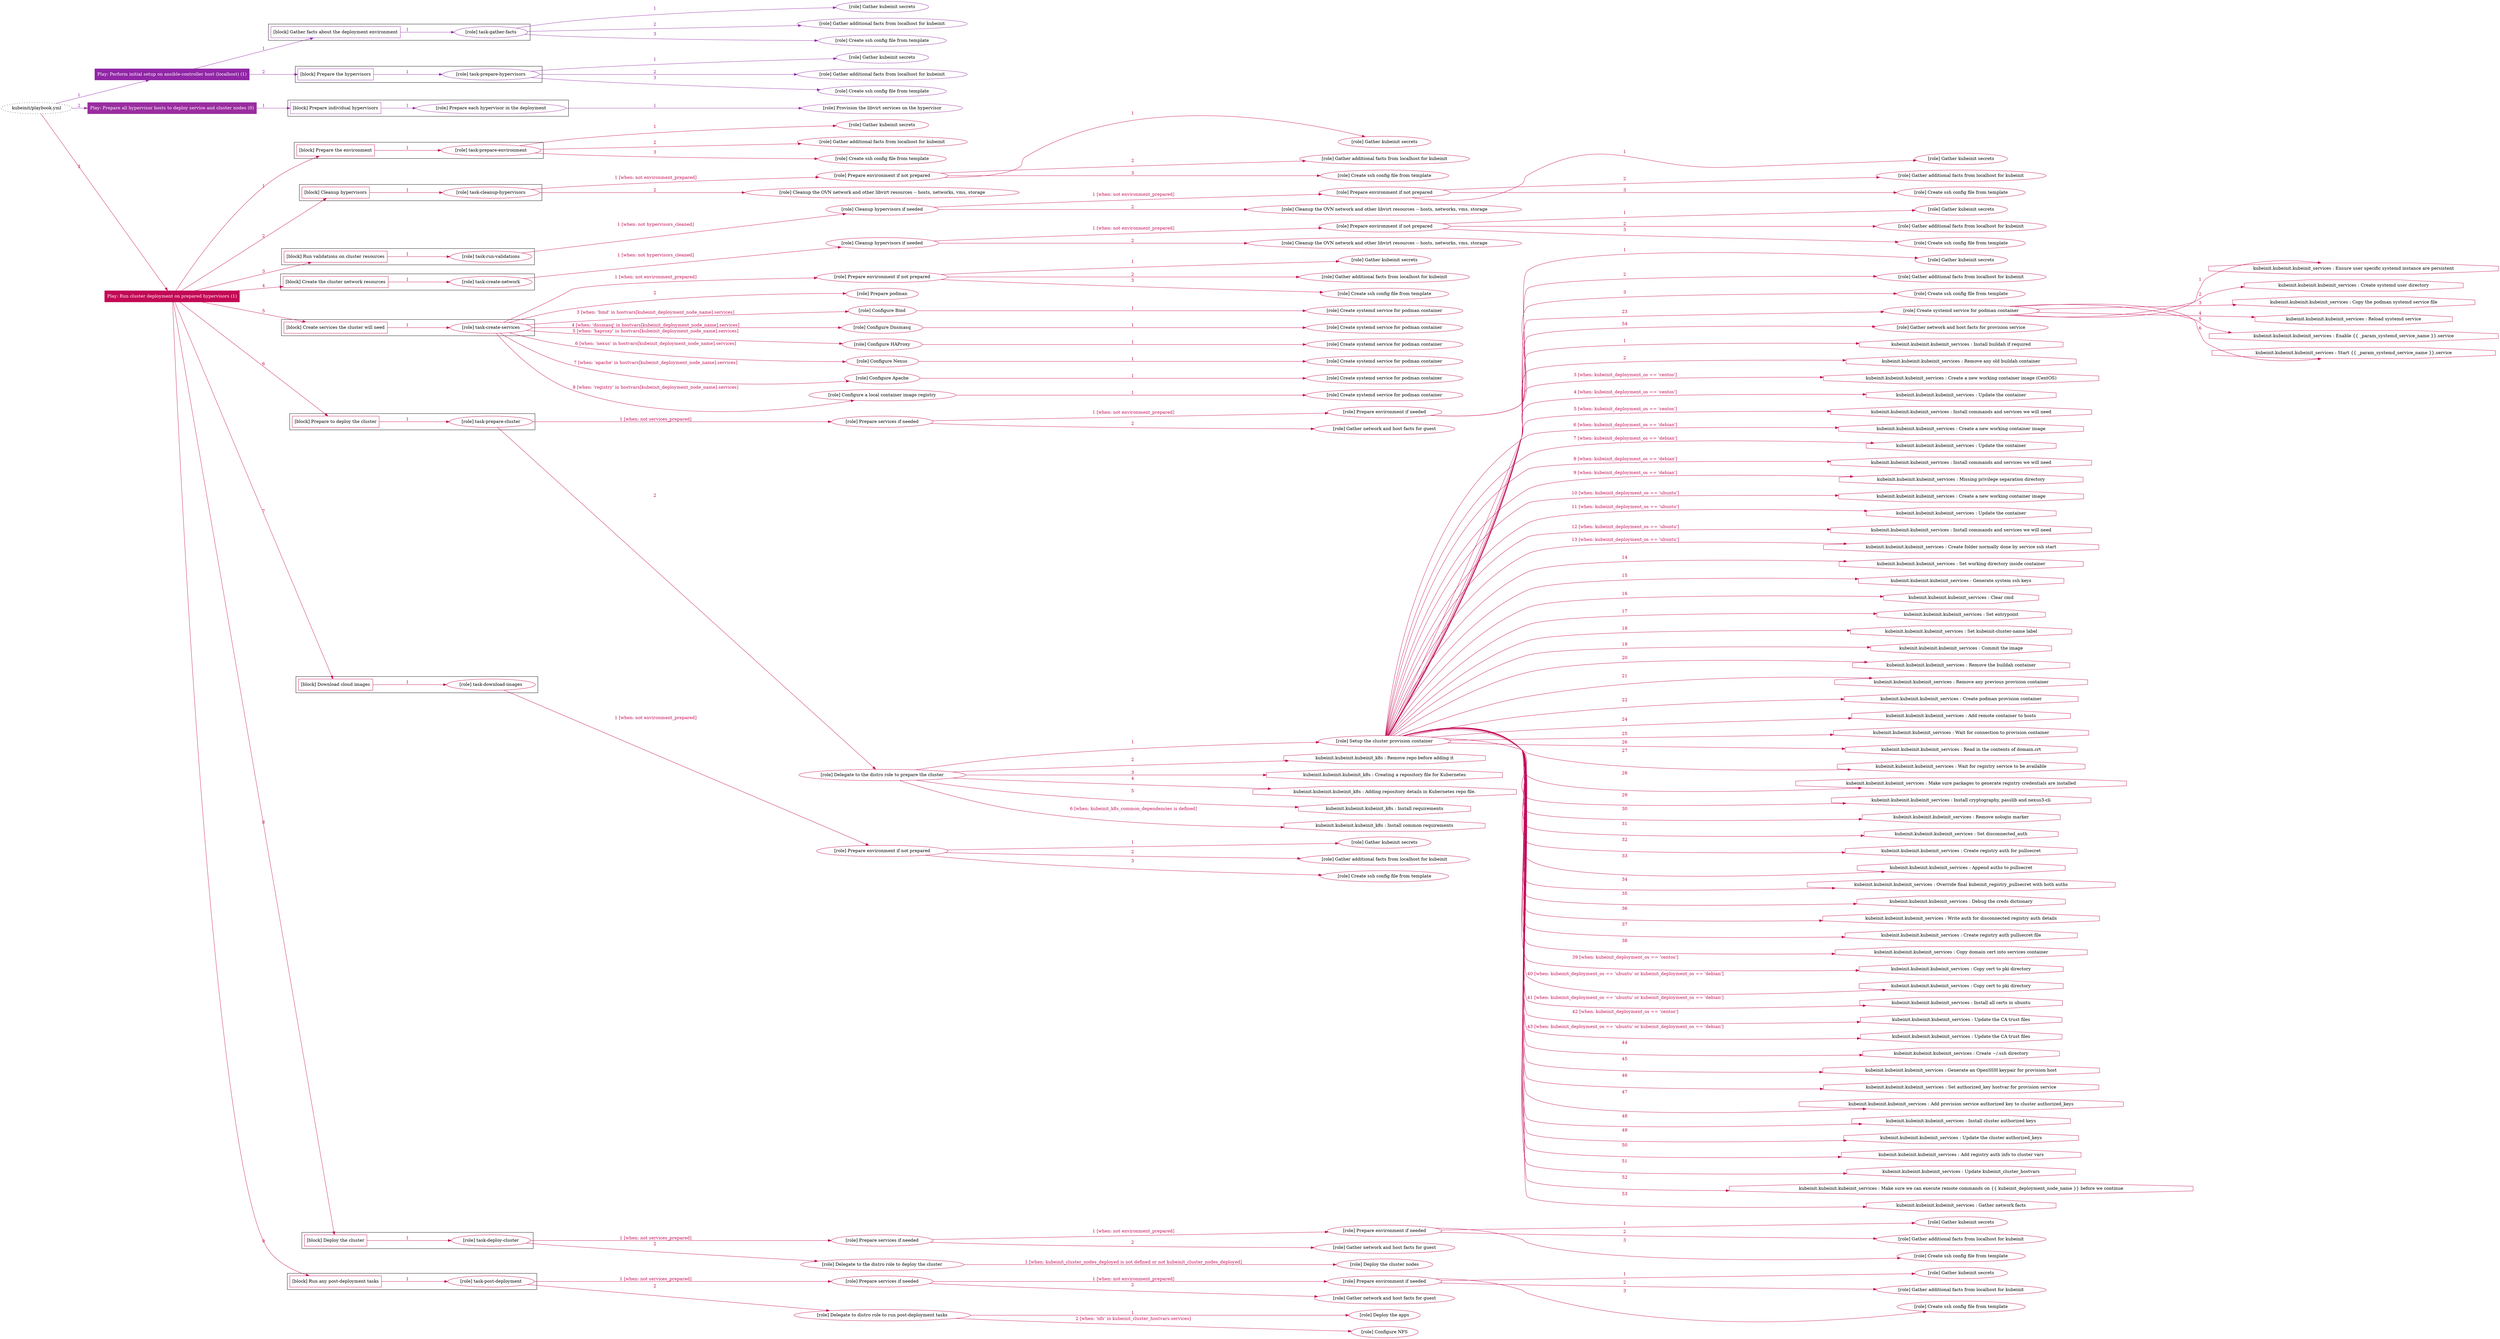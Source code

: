 digraph {
	graph [concentrate=true ordering=in rankdir=LR ratio=fill]
	edge [esep=5 sep=10]
	"kubeinit/playbook.yml" [URL="/home/runner/work/kubeinit/kubeinit/kubeinit/playbook.yml" id=playbook_af25ce2e style=dotted]
	play_71f51ba4 [label="Play: Perform initial setup on ansible-controller host (localhost) (1)" URL="/home/runner/work/kubeinit/kubeinit/kubeinit/playbook.yml" color="#9126a6" fontcolor="#ffffff" id=play_71f51ba4 shape=box style=filled tooltip=localhost]
	"kubeinit/playbook.yml" -> play_71f51ba4 [label="1 " color="#9126a6" fontcolor="#9126a6" id=edge_21068a0b labeltooltip="1 " tooltip="1 "]
	subgraph "Gather kubeinit secrets" {
		role_0783e4b7 [label="[role] Gather kubeinit secrets" URL="/home/runner/.ansible/collections/ansible_collections/kubeinit/kubeinit/roles/kubeinit_prepare/tasks/gather_kubeinit_facts.yml" color="#9126a6" id=role_0783e4b7 tooltip="Gather kubeinit secrets"]
	}
	subgraph "Gather additional facts from localhost for kubeinit" {
		role_2345fdeb [label="[role] Gather additional facts from localhost for kubeinit" URL="/home/runner/.ansible/collections/ansible_collections/kubeinit/kubeinit/roles/kubeinit_prepare/tasks/gather_kubeinit_facts.yml" color="#9126a6" id=role_2345fdeb tooltip="Gather additional facts from localhost for kubeinit"]
	}
	subgraph "Create ssh config file from template" {
		role_c342e8d3 [label="[role] Create ssh config file from template" URL="/home/runner/.ansible/collections/ansible_collections/kubeinit/kubeinit/roles/kubeinit_prepare/tasks/gather_kubeinit_facts.yml" color="#9126a6" id=role_c342e8d3 tooltip="Create ssh config file from template"]
	}
	subgraph "task-gather-facts" {
		role_a3e32c5a [label="[role] task-gather-facts" URL="/home/runner/work/kubeinit/kubeinit/kubeinit/playbook.yml" color="#9126a6" id=role_a3e32c5a tooltip="task-gather-facts"]
		role_a3e32c5a -> role_0783e4b7 [label="1 " color="#9126a6" fontcolor="#9126a6" id=edge_ea7de6da labeltooltip="1 " tooltip="1 "]
		role_a3e32c5a -> role_2345fdeb [label="2 " color="#9126a6" fontcolor="#9126a6" id=edge_a6a289f2 labeltooltip="2 " tooltip="2 "]
		role_a3e32c5a -> role_c342e8d3 [label="3 " color="#9126a6" fontcolor="#9126a6" id=edge_c2ac476b labeltooltip="3 " tooltip="3 "]
	}
	subgraph "Gather kubeinit secrets" {
		role_d6a30087 [label="[role] Gather kubeinit secrets" URL="/home/runner/.ansible/collections/ansible_collections/kubeinit/kubeinit/roles/kubeinit_prepare/tasks/gather_kubeinit_facts.yml" color="#9126a6" id=role_d6a30087 tooltip="Gather kubeinit secrets"]
	}
	subgraph "Gather additional facts from localhost for kubeinit" {
		role_5a1445de [label="[role] Gather additional facts from localhost for kubeinit" URL="/home/runner/.ansible/collections/ansible_collections/kubeinit/kubeinit/roles/kubeinit_prepare/tasks/gather_kubeinit_facts.yml" color="#9126a6" id=role_5a1445de tooltip="Gather additional facts from localhost for kubeinit"]
	}
	subgraph "Create ssh config file from template" {
		role_d543d36f [label="[role] Create ssh config file from template" URL="/home/runner/.ansible/collections/ansible_collections/kubeinit/kubeinit/roles/kubeinit_prepare/tasks/gather_kubeinit_facts.yml" color="#9126a6" id=role_d543d36f tooltip="Create ssh config file from template"]
	}
	subgraph "task-prepare-hypervisors" {
		role_54bbcb5e [label="[role] task-prepare-hypervisors" URL="/home/runner/work/kubeinit/kubeinit/kubeinit/playbook.yml" color="#9126a6" id=role_54bbcb5e tooltip="task-prepare-hypervisors"]
		role_54bbcb5e -> role_d6a30087 [label="1 " color="#9126a6" fontcolor="#9126a6" id=edge_0a67e010 labeltooltip="1 " tooltip="1 "]
		role_54bbcb5e -> role_5a1445de [label="2 " color="#9126a6" fontcolor="#9126a6" id=edge_7ae8e514 labeltooltip="2 " tooltip="2 "]
		role_54bbcb5e -> role_d543d36f [label="3 " color="#9126a6" fontcolor="#9126a6" id=edge_5e04a768 labeltooltip="3 " tooltip="3 "]
	}
	subgraph "Play: Perform initial setup on ansible-controller host (localhost) (1)" {
		play_71f51ba4 -> block_52b7893d [label=1 color="#9126a6" fontcolor="#9126a6" id=edge_38043f04 labeltooltip=1 tooltip=1]
		subgraph cluster_block_52b7893d {
			block_52b7893d [label="[block] Gather facts about the deployment environment" URL="/home/runner/work/kubeinit/kubeinit/kubeinit/playbook.yml" color="#9126a6" id=block_52b7893d labeltooltip="Gather facts about the deployment environment" shape=box tooltip="Gather facts about the deployment environment"]
			block_52b7893d -> role_a3e32c5a [label="1 " color="#9126a6" fontcolor="#9126a6" id=edge_0e7cd383 labeltooltip="1 " tooltip="1 "]
		}
		play_71f51ba4 -> block_cf0e57f4 [label=2 color="#9126a6" fontcolor="#9126a6" id=edge_d8d0207a labeltooltip=2 tooltip=2]
		subgraph cluster_block_cf0e57f4 {
			block_cf0e57f4 [label="[block] Prepare the hypervisors" URL="/home/runner/work/kubeinit/kubeinit/kubeinit/playbook.yml" color="#9126a6" id=block_cf0e57f4 labeltooltip="Prepare the hypervisors" shape=box tooltip="Prepare the hypervisors"]
			block_cf0e57f4 -> role_54bbcb5e [label="1 " color="#9126a6" fontcolor="#9126a6" id=edge_b9ae963e labeltooltip="1 " tooltip="1 "]
		}
	}
	play_81b9b65b [label="Play: Prepare all hypervisor hosts to deploy service and cluster nodes (0)" URL="/home/runner/work/kubeinit/kubeinit/kubeinit/playbook.yml" color="#9a2ca0" fontcolor="#ffffff" id=play_81b9b65b shape=box style=filled tooltip="Play: Prepare all hypervisor hosts to deploy service and cluster nodes (0)"]
	"kubeinit/playbook.yml" -> play_81b9b65b [label="2 " color="#9a2ca0" fontcolor="#9a2ca0" id=edge_34c60c33 labeltooltip="2 " tooltip="2 "]
	subgraph "Provision the libvirt services on the hypervisor" {
		role_bb422e31 [label="[role] Provision the libvirt services on the hypervisor" URL="/home/runner/.ansible/collections/ansible_collections/kubeinit/kubeinit/roles/kubeinit_prepare/tasks/prepare_hypervisor.yml" color="#9a2ca0" id=role_bb422e31 tooltip="Provision the libvirt services on the hypervisor"]
	}
	subgraph "Prepare each hypervisor in the deployment" {
		role_f2b1fcdd [label="[role] Prepare each hypervisor in the deployment" URL="/home/runner/work/kubeinit/kubeinit/kubeinit/playbook.yml" color="#9a2ca0" id=role_f2b1fcdd tooltip="Prepare each hypervisor in the deployment"]
		role_f2b1fcdd -> role_bb422e31 [label="1 " color="#9a2ca0" fontcolor="#9a2ca0" id=edge_a88f1c29 labeltooltip="1 " tooltip="1 "]
	}
	subgraph "Play: Prepare all hypervisor hosts to deploy service and cluster nodes (0)" {
		play_81b9b65b -> block_11b5993d [label=1 color="#9a2ca0" fontcolor="#9a2ca0" id=edge_1dd10b37 labeltooltip=1 tooltip=1]
		subgraph cluster_block_11b5993d {
			block_11b5993d [label="[block] Prepare individual hypervisors" URL="/home/runner/work/kubeinit/kubeinit/kubeinit/playbook.yml" color="#9a2ca0" id=block_11b5993d labeltooltip="Prepare individual hypervisors" shape=box tooltip="Prepare individual hypervisors"]
			block_11b5993d -> role_f2b1fcdd [label="1 " color="#9a2ca0" fontcolor="#9a2ca0" id=edge_87ae7e6d labeltooltip="1 " tooltip="1 "]
		}
	}
	play_1ec61ae2 [label="Play: Run cluster deployment on prepared hypervisors (1)" URL="/home/runner/work/kubeinit/kubeinit/kubeinit/playbook.yml" color="#c30955" fontcolor="#ffffff" id=play_1ec61ae2 shape=box style=filled tooltip=localhost]
	"kubeinit/playbook.yml" -> play_1ec61ae2 [label="3 " color="#c30955" fontcolor="#c30955" id=edge_e26d9d38 labeltooltip="3 " tooltip="3 "]
	subgraph "Gather kubeinit secrets" {
		role_6284c9a6 [label="[role] Gather kubeinit secrets" URL="/home/runner/.ansible/collections/ansible_collections/kubeinit/kubeinit/roles/kubeinit_prepare/tasks/gather_kubeinit_facts.yml" color="#c30955" id=role_6284c9a6 tooltip="Gather kubeinit secrets"]
	}
	subgraph "Gather additional facts from localhost for kubeinit" {
		role_011b3415 [label="[role] Gather additional facts from localhost for kubeinit" URL="/home/runner/.ansible/collections/ansible_collections/kubeinit/kubeinit/roles/kubeinit_prepare/tasks/gather_kubeinit_facts.yml" color="#c30955" id=role_011b3415 tooltip="Gather additional facts from localhost for kubeinit"]
	}
	subgraph "Create ssh config file from template" {
		role_a221836b [label="[role] Create ssh config file from template" URL="/home/runner/.ansible/collections/ansible_collections/kubeinit/kubeinit/roles/kubeinit_prepare/tasks/gather_kubeinit_facts.yml" color="#c30955" id=role_a221836b tooltip="Create ssh config file from template"]
	}
	subgraph "task-prepare-environment" {
		role_377079d0 [label="[role] task-prepare-environment" URL="/home/runner/work/kubeinit/kubeinit/kubeinit/playbook.yml" color="#c30955" id=role_377079d0 tooltip="task-prepare-environment"]
		role_377079d0 -> role_6284c9a6 [label="1 " color="#c30955" fontcolor="#c30955" id=edge_beea635b labeltooltip="1 " tooltip="1 "]
		role_377079d0 -> role_011b3415 [label="2 " color="#c30955" fontcolor="#c30955" id=edge_2f63c768 labeltooltip="2 " tooltip="2 "]
		role_377079d0 -> role_a221836b [label="3 " color="#c30955" fontcolor="#c30955" id=edge_e758ba12 labeltooltip="3 " tooltip="3 "]
	}
	subgraph "Gather kubeinit secrets" {
		role_02d5b261 [label="[role] Gather kubeinit secrets" URL="/home/runner/.ansible/collections/ansible_collections/kubeinit/kubeinit/roles/kubeinit_prepare/tasks/gather_kubeinit_facts.yml" color="#c30955" id=role_02d5b261 tooltip="Gather kubeinit secrets"]
	}
	subgraph "Gather additional facts from localhost for kubeinit" {
		role_0a1e26f3 [label="[role] Gather additional facts from localhost for kubeinit" URL="/home/runner/.ansible/collections/ansible_collections/kubeinit/kubeinit/roles/kubeinit_prepare/tasks/gather_kubeinit_facts.yml" color="#c30955" id=role_0a1e26f3 tooltip="Gather additional facts from localhost for kubeinit"]
	}
	subgraph "Create ssh config file from template" {
		role_0586ae54 [label="[role] Create ssh config file from template" URL="/home/runner/.ansible/collections/ansible_collections/kubeinit/kubeinit/roles/kubeinit_prepare/tasks/gather_kubeinit_facts.yml" color="#c30955" id=role_0586ae54 tooltip="Create ssh config file from template"]
	}
	subgraph "Prepare environment if not prepared" {
		role_3b7643dd [label="[role] Prepare environment if not prepared" URL="/home/runner/.ansible/collections/ansible_collections/kubeinit/kubeinit/roles/kubeinit_prepare/tasks/cleanup_hypervisors.yml" color="#c30955" id=role_3b7643dd tooltip="Prepare environment if not prepared"]
		role_3b7643dd -> role_02d5b261 [label="1 " color="#c30955" fontcolor="#c30955" id=edge_8daa058a labeltooltip="1 " tooltip="1 "]
		role_3b7643dd -> role_0a1e26f3 [label="2 " color="#c30955" fontcolor="#c30955" id=edge_8eee053d labeltooltip="2 " tooltip="2 "]
		role_3b7643dd -> role_0586ae54 [label="3 " color="#c30955" fontcolor="#c30955" id=edge_3660a2d0 labeltooltip="3 " tooltip="3 "]
	}
	subgraph "Cleanup the OVN network and other libvirt resources -- hosts, networks, vms, storage" {
		role_466ba233 [label="[role] Cleanup the OVN network and other libvirt resources -- hosts, networks, vms, storage" URL="/home/runner/.ansible/collections/ansible_collections/kubeinit/kubeinit/roles/kubeinit_prepare/tasks/cleanup_hypervisors.yml" color="#c30955" id=role_466ba233 tooltip="Cleanup the OVN network and other libvirt resources -- hosts, networks, vms, storage"]
	}
	subgraph "task-cleanup-hypervisors" {
		role_dbe8735a [label="[role] task-cleanup-hypervisors" URL="/home/runner/work/kubeinit/kubeinit/kubeinit/playbook.yml" color="#c30955" id=role_dbe8735a tooltip="task-cleanup-hypervisors"]
		role_dbe8735a -> role_3b7643dd [label="1 [when: not environment_prepared]" color="#c30955" fontcolor="#c30955" id=edge_61a5bb43 labeltooltip="1 [when: not environment_prepared]" tooltip="1 [when: not environment_prepared]"]
		role_dbe8735a -> role_466ba233 [label="2 " color="#c30955" fontcolor="#c30955" id=edge_c7021c5f labeltooltip="2 " tooltip="2 "]
	}
	subgraph "Gather kubeinit secrets" {
		role_dd34eb72 [label="[role] Gather kubeinit secrets" URL="/home/runner/.ansible/collections/ansible_collections/kubeinit/kubeinit/roles/kubeinit_prepare/tasks/gather_kubeinit_facts.yml" color="#c30955" id=role_dd34eb72 tooltip="Gather kubeinit secrets"]
	}
	subgraph "Gather additional facts from localhost for kubeinit" {
		role_b3dd575f [label="[role] Gather additional facts from localhost for kubeinit" URL="/home/runner/.ansible/collections/ansible_collections/kubeinit/kubeinit/roles/kubeinit_prepare/tasks/gather_kubeinit_facts.yml" color="#c30955" id=role_b3dd575f tooltip="Gather additional facts from localhost for kubeinit"]
	}
	subgraph "Create ssh config file from template" {
		role_c9359851 [label="[role] Create ssh config file from template" URL="/home/runner/.ansible/collections/ansible_collections/kubeinit/kubeinit/roles/kubeinit_prepare/tasks/gather_kubeinit_facts.yml" color="#c30955" id=role_c9359851 tooltip="Create ssh config file from template"]
	}
	subgraph "Prepare environment if not prepared" {
		role_f4585677 [label="[role] Prepare environment if not prepared" URL="/home/runner/.ansible/collections/ansible_collections/kubeinit/kubeinit/roles/kubeinit_prepare/tasks/cleanup_hypervisors.yml" color="#c30955" id=role_f4585677 tooltip="Prepare environment if not prepared"]
		role_f4585677 -> role_dd34eb72 [label="1 " color="#c30955" fontcolor="#c30955" id=edge_926c899d labeltooltip="1 " tooltip="1 "]
		role_f4585677 -> role_b3dd575f [label="2 " color="#c30955" fontcolor="#c30955" id=edge_43de56be labeltooltip="2 " tooltip="2 "]
		role_f4585677 -> role_c9359851 [label="3 " color="#c30955" fontcolor="#c30955" id=edge_917faab2 labeltooltip="3 " tooltip="3 "]
	}
	subgraph "Cleanup the OVN network and other libvirt resources -- hosts, networks, vms, storage" {
		role_67a731d1 [label="[role] Cleanup the OVN network and other libvirt resources -- hosts, networks, vms, storage" URL="/home/runner/.ansible/collections/ansible_collections/kubeinit/kubeinit/roles/kubeinit_prepare/tasks/cleanup_hypervisors.yml" color="#c30955" id=role_67a731d1 tooltip="Cleanup the OVN network and other libvirt resources -- hosts, networks, vms, storage"]
	}
	subgraph "Cleanup hypervisors if needed" {
		role_e3ccf936 [label="[role] Cleanup hypervisors if needed" URL="/home/runner/.ansible/collections/ansible_collections/kubeinit/kubeinit/roles/kubeinit_validations/tasks/main.yml" color="#c30955" id=role_e3ccf936 tooltip="Cleanup hypervisors if needed"]
		role_e3ccf936 -> role_f4585677 [label="1 [when: not environment_prepared]" color="#c30955" fontcolor="#c30955" id=edge_ba221195 labeltooltip="1 [when: not environment_prepared]" tooltip="1 [when: not environment_prepared]"]
		role_e3ccf936 -> role_67a731d1 [label="2 " color="#c30955" fontcolor="#c30955" id=edge_aac2a2d0 labeltooltip="2 " tooltip="2 "]
	}
	subgraph "task-run-validations" {
		role_6681c1ad [label="[role] task-run-validations" URL="/home/runner/work/kubeinit/kubeinit/kubeinit/playbook.yml" color="#c30955" id=role_6681c1ad tooltip="task-run-validations"]
		role_6681c1ad -> role_e3ccf936 [label="1 [when: not hypervisors_cleaned]" color="#c30955" fontcolor="#c30955" id=edge_040ed713 labeltooltip="1 [when: not hypervisors_cleaned]" tooltip="1 [when: not hypervisors_cleaned]"]
	}
	subgraph "Gather kubeinit secrets" {
		role_252a1ffa [label="[role] Gather kubeinit secrets" URL="/home/runner/.ansible/collections/ansible_collections/kubeinit/kubeinit/roles/kubeinit_prepare/tasks/gather_kubeinit_facts.yml" color="#c30955" id=role_252a1ffa tooltip="Gather kubeinit secrets"]
	}
	subgraph "Gather additional facts from localhost for kubeinit" {
		role_ade5ae87 [label="[role] Gather additional facts from localhost for kubeinit" URL="/home/runner/.ansible/collections/ansible_collections/kubeinit/kubeinit/roles/kubeinit_prepare/tasks/gather_kubeinit_facts.yml" color="#c30955" id=role_ade5ae87 tooltip="Gather additional facts from localhost for kubeinit"]
	}
	subgraph "Create ssh config file from template" {
		role_ed72ab74 [label="[role] Create ssh config file from template" URL="/home/runner/.ansible/collections/ansible_collections/kubeinit/kubeinit/roles/kubeinit_prepare/tasks/gather_kubeinit_facts.yml" color="#c30955" id=role_ed72ab74 tooltip="Create ssh config file from template"]
	}
	subgraph "Prepare environment if not prepared" {
		role_0abf4116 [label="[role] Prepare environment if not prepared" URL="/home/runner/.ansible/collections/ansible_collections/kubeinit/kubeinit/roles/kubeinit_prepare/tasks/cleanup_hypervisors.yml" color="#c30955" id=role_0abf4116 tooltip="Prepare environment if not prepared"]
		role_0abf4116 -> role_252a1ffa [label="1 " color="#c30955" fontcolor="#c30955" id=edge_2ffd06ca labeltooltip="1 " tooltip="1 "]
		role_0abf4116 -> role_ade5ae87 [label="2 " color="#c30955" fontcolor="#c30955" id=edge_a814f740 labeltooltip="2 " tooltip="2 "]
		role_0abf4116 -> role_ed72ab74 [label="3 " color="#c30955" fontcolor="#c30955" id=edge_6ec11157 labeltooltip="3 " tooltip="3 "]
	}
	subgraph "Cleanup the OVN network and other libvirt resources -- hosts, networks, vms, storage" {
		role_085574b5 [label="[role] Cleanup the OVN network and other libvirt resources -- hosts, networks, vms, storage" URL="/home/runner/.ansible/collections/ansible_collections/kubeinit/kubeinit/roles/kubeinit_prepare/tasks/cleanup_hypervisors.yml" color="#c30955" id=role_085574b5 tooltip="Cleanup the OVN network and other libvirt resources -- hosts, networks, vms, storage"]
	}
	subgraph "Cleanup hypervisors if needed" {
		role_a084e5d2 [label="[role] Cleanup hypervisors if needed" URL="/home/runner/.ansible/collections/ansible_collections/kubeinit/kubeinit/roles/kubeinit_libvirt/tasks/create_network.yml" color="#c30955" id=role_a084e5d2 tooltip="Cleanup hypervisors if needed"]
		role_a084e5d2 -> role_0abf4116 [label="1 [when: not environment_prepared]" color="#c30955" fontcolor="#c30955" id=edge_c470db5a labeltooltip="1 [when: not environment_prepared]" tooltip="1 [when: not environment_prepared]"]
		role_a084e5d2 -> role_085574b5 [label="2 " color="#c30955" fontcolor="#c30955" id=edge_18115817 labeltooltip="2 " tooltip="2 "]
	}
	subgraph "task-create-network" {
		role_d0a3912f [label="[role] task-create-network" URL="/home/runner/work/kubeinit/kubeinit/kubeinit/playbook.yml" color="#c30955" id=role_d0a3912f tooltip="task-create-network"]
		role_d0a3912f -> role_a084e5d2 [label="1 [when: not hypervisors_cleaned]" color="#c30955" fontcolor="#c30955" id=edge_f846d5cf labeltooltip="1 [when: not hypervisors_cleaned]" tooltip="1 [when: not hypervisors_cleaned]"]
	}
	subgraph "Gather kubeinit secrets" {
		role_e73a17ab [label="[role] Gather kubeinit secrets" URL="/home/runner/.ansible/collections/ansible_collections/kubeinit/kubeinit/roles/kubeinit_prepare/tasks/gather_kubeinit_facts.yml" color="#c30955" id=role_e73a17ab tooltip="Gather kubeinit secrets"]
	}
	subgraph "Gather additional facts from localhost for kubeinit" {
		role_bb1a4be9 [label="[role] Gather additional facts from localhost for kubeinit" URL="/home/runner/.ansible/collections/ansible_collections/kubeinit/kubeinit/roles/kubeinit_prepare/tasks/gather_kubeinit_facts.yml" color="#c30955" id=role_bb1a4be9 tooltip="Gather additional facts from localhost for kubeinit"]
	}
	subgraph "Create ssh config file from template" {
		role_289395f2 [label="[role] Create ssh config file from template" URL="/home/runner/.ansible/collections/ansible_collections/kubeinit/kubeinit/roles/kubeinit_prepare/tasks/gather_kubeinit_facts.yml" color="#c30955" id=role_289395f2 tooltip="Create ssh config file from template"]
	}
	subgraph "Prepare environment if not prepared" {
		role_36274a1e [label="[role] Prepare environment if not prepared" URL="/home/runner/.ansible/collections/ansible_collections/kubeinit/kubeinit/roles/kubeinit_services/tasks/main.yml" color="#c30955" id=role_36274a1e tooltip="Prepare environment if not prepared"]
		role_36274a1e -> role_e73a17ab [label="1 " color="#c30955" fontcolor="#c30955" id=edge_1c79ea9e labeltooltip="1 " tooltip="1 "]
		role_36274a1e -> role_bb1a4be9 [label="2 " color="#c30955" fontcolor="#c30955" id=edge_a3d3f486 labeltooltip="2 " tooltip="2 "]
		role_36274a1e -> role_289395f2 [label="3 " color="#c30955" fontcolor="#c30955" id=edge_d22f1a70 labeltooltip="3 " tooltip="3 "]
	}
	subgraph "Prepare podman" {
		role_a2258aa1 [label="[role] Prepare podman" URL="/home/runner/.ansible/collections/ansible_collections/kubeinit/kubeinit/roles/kubeinit_services/tasks/00_create_service_pod.yml" color="#c30955" id=role_a2258aa1 tooltip="Prepare podman"]
	}
	subgraph "Create systemd service for podman container" {
		role_200a489a [label="[role] Create systemd service for podman container" URL="/home/runner/.ansible/collections/ansible_collections/kubeinit/kubeinit/roles/kubeinit_bind/tasks/main.yml" color="#c30955" id=role_200a489a tooltip="Create systemd service for podman container"]
	}
	subgraph "Configure Bind" {
		role_f0e78628 [label="[role] Configure Bind" URL="/home/runner/.ansible/collections/ansible_collections/kubeinit/kubeinit/roles/kubeinit_services/tasks/start_services_containers.yml" color="#c30955" id=role_f0e78628 tooltip="Configure Bind"]
		role_f0e78628 -> role_200a489a [label="1 " color="#c30955" fontcolor="#c30955" id=edge_15d8c5b4 labeltooltip="1 " tooltip="1 "]
	}
	subgraph "Create systemd service for podman container" {
		role_8e157fa8 [label="[role] Create systemd service for podman container" URL="/home/runner/.ansible/collections/ansible_collections/kubeinit/kubeinit/roles/kubeinit_dnsmasq/tasks/main.yml" color="#c30955" id=role_8e157fa8 tooltip="Create systemd service for podman container"]
	}
	subgraph "Configure Dnsmasq" {
		role_e94f12e6 [label="[role] Configure Dnsmasq" URL="/home/runner/.ansible/collections/ansible_collections/kubeinit/kubeinit/roles/kubeinit_services/tasks/start_services_containers.yml" color="#c30955" id=role_e94f12e6 tooltip="Configure Dnsmasq"]
		role_e94f12e6 -> role_8e157fa8 [label="1 " color="#c30955" fontcolor="#c30955" id=edge_88d8b23f labeltooltip="1 " tooltip="1 "]
	}
	subgraph "Create systemd service for podman container" {
		role_19d0c05f [label="[role] Create systemd service for podman container" URL="/home/runner/.ansible/collections/ansible_collections/kubeinit/kubeinit/roles/kubeinit_haproxy/tasks/main.yml" color="#c30955" id=role_19d0c05f tooltip="Create systemd service for podman container"]
	}
	subgraph "Configure HAProxy" {
		role_cf4a8820 [label="[role] Configure HAProxy" URL="/home/runner/.ansible/collections/ansible_collections/kubeinit/kubeinit/roles/kubeinit_services/tasks/start_services_containers.yml" color="#c30955" id=role_cf4a8820 tooltip="Configure HAProxy"]
		role_cf4a8820 -> role_19d0c05f [label="1 " color="#c30955" fontcolor="#c30955" id=edge_3ec02157 labeltooltip="1 " tooltip="1 "]
	}
	subgraph "Create systemd service for podman container" {
		role_451880d4 [label="[role] Create systemd service for podman container" URL="/home/runner/.ansible/collections/ansible_collections/kubeinit/kubeinit/roles/kubeinit_nexus/tasks/main.yml" color="#c30955" id=role_451880d4 tooltip="Create systemd service for podman container"]
	}
	subgraph "Configure Nexus" {
		role_7f14f0da [label="[role] Configure Nexus" URL="/home/runner/.ansible/collections/ansible_collections/kubeinit/kubeinit/roles/kubeinit_services/tasks/start_services_containers.yml" color="#c30955" id=role_7f14f0da tooltip="Configure Nexus"]
		role_7f14f0da -> role_451880d4 [label="1 " color="#c30955" fontcolor="#c30955" id=edge_f83c0d54 labeltooltip="1 " tooltip="1 "]
	}
	subgraph "Create systemd service for podman container" {
		role_306428bd [label="[role] Create systemd service for podman container" URL="/home/runner/.ansible/collections/ansible_collections/kubeinit/kubeinit/roles/kubeinit_apache/tasks/main.yml" color="#c30955" id=role_306428bd tooltip="Create systemd service for podman container"]
	}
	subgraph "Configure Apache" {
		role_2d8f5b28 [label="[role] Configure Apache" URL="/home/runner/.ansible/collections/ansible_collections/kubeinit/kubeinit/roles/kubeinit_services/tasks/start_services_containers.yml" color="#c30955" id=role_2d8f5b28 tooltip="Configure Apache"]
		role_2d8f5b28 -> role_306428bd [label="1 " color="#c30955" fontcolor="#c30955" id=edge_15c55042 labeltooltip="1 " tooltip="1 "]
	}
	subgraph "Create systemd service for podman container" {
		role_f1521e24 [label="[role] Create systemd service for podman container" URL="/home/runner/.ansible/collections/ansible_collections/kubeinit/kubeinit/roles/kubeinit_registry/tasks/main.yml" color="#c30955" id=role_f1521e24 tooltip="Create systemd service for podman container"]
	}
	subgraph "Configure a local container image registry" {
		role_59f6ba48 [label="[role] Configure a local container image registry" URL="/home/runner/.ansible/collections/ansible_collections/kubeinit/kubeinit/roles/kubeinit_services/tasks/start_services_containers.yml" color="#c30955" id=role_59f6ba48 tooltip="Configure a local container image registry"]
		role_59f6ba48 -> role_f1521e24 [label="1 " color="#c30955" fontcolor="#c30955" id=edge_0af3979c labeltooltip="1 " tooltip="1 "]
	}
	subgraph "task-create-services" {
		role_77610413 [label="[role] task-create-services" URL="/home/runner/work/kubeinit/kubeinit/kubeinit/playbook.yml" color="#c30955" id=role_77610413 tooltip="task-create-services"]
		role_77610413 -> role_36274a1e [label="1 [when: not environment_prepared]" color="#c30955" fontcolor="#c30955" id=edge_8655af3a labeltooltip="1 [when: not environment_prepared]" tooltip="1 [when: not environment_prepared]"]
		role_77610413 -> role_a2258aa1 [label="2 " color="#c30955" fontcolor="#c30955" id=edge_43aa3f92 labeltooltip="2 " tooltip="2 "]
		role_77610413 -> role_f0e78628 [label="3 [when: 'bind' in hostvars[kubeinit_deployment_node_name].services]" color="#c30955" fontcolor="#c30955" id=edge_02f70bc8 labeltooltip="3 [when: 'bind' in hostvars[kubeinit_deployment_node_name].services]" tooltip="3 [when: 'bind' in hostvars[kubeinit_deployment_node_name].services]"]
		role_77610413 -> role_e94f12e6 [label="4 [when: 'dnsmasq' in hostvars[kubeinit_deployment_node_name].services]" color="#c30955" fontcolor="#c30955" id=edge_b171996a labeltooltip="4 [when: 'dnsmasq' in hostvars[kubeinit_deployment_node_name].services]" tooltip="4 [when: 'dnsmasq' in hostvars[kubeinit_deployment_node_name].services]"]
		role_77610413 -> role_cf4a8820 [label="5 [when: 'haproxy' in hostvars[kubeinit_deployment_node_name].services]" color="#c30955" fontcolor="#c30955" id=edge_69f57c48 labeltooltip="5 [when: 'haproxy' in hostvars[kubeinit_deployment_node_name].services]" tooltip="5 [when: 'haproxy' in hostvars[kubeinit_deployment_node_name].services]"]
		role_77610413 -> role_7f14f0da [label="6 [when: 'nexus' in hostvars[kubeinit_deployment_node_name].services]" color="#c30955" fontcolor="#c30955" id=edge_a5edcdae labeltooltip="6 [when: 'nexus' in hostvars[kubeinit_deployment_node_name].services]" tooltip="6 [when: 'nexus' in hostvars[kubeinit_deployment_node_name].services]"]
		role_77610413 -> role_2d8f5b28 [label="7 [when: 'apache' in hostvars[kubeinit_deployment_node_name].services]" color="#c30955" fontcolor="#c30955" id=edge_2b990ec2 labeltooltip="7 [when: 'apache' in hostvars[kubeinit_deployment_node_name].services]" tooltip="7 [when: 'apache' in hostvars[kubeinit_deployment_node_name].services]"]
		role_77610413 -> role_59f6ba48 [label="8 [when: 'registry' in hostvars[kubeinit_deployment_node_name].services]" color="#c30955" fontcolor="#c30955" id=edge_99d49006 labeltooltip="8 [when: 'registry' in hostvars[kubeinit_deployment_node_name].services]" tooltip="8 [when: 'registry' in hostvars[kubeinit_deployment_node_name].services]"]
	}
	subgraph "Gather kubeinit secrets" {
		role_36818127 [label="[role] Gather kubeinit secrets" URL="/home/runner/.ansible/collections/ansible_collections/kubeinit/kubeinit/roles/kubeinit_prepare/tasks/gather_kubeinit_facts.yml" color="#c30955" id=role_36818127 tooltip="Gather kubeinit secrets"]
	}
	subgraph "Gather additional facts from localhost for kubeinit" {
		role_cd465abd [label="[role] Gather additional facts from localhost for kubeinit" URL="/home/runner/.ansible/collections/ansible_collections/kubeinit/kubeinit/roles/kubeinit_prepare/tasks/gather_kubeinit_facts.yml" color="#c30955" id=role_cd465abd tooltip="Gather additional facts from localhost for kubeinit"]
	}
	subgraph "Create ssh config file from template" {
		role_249c4c4b [label="[role] Create ssh config file from template" URL="/home/runner/.ansible/collections/ansible_collections/kubeinit/kubeinit/roles/kubeinit_prepare/tasks/gather_kubeinit_facts.yml" color="#c30955" id=role_249c4c4b tooltip="Create ssh config file from template"]
	}
	subgraph "Prepare environment if needed" {
		role_7f36c209 [label="[role] Prepare environment if needed" URL="/home/runner/.ansible/collections/ansible_collections/kubeinit/kubeinit/roles/kubeinit_services/tasks/prepare_services.yml" color="#c30955" id=role_7f36c209 tooltip="Prepare environment if needed"]
		role_7f36c209 -> role_36818127 [label="1 " color="#c30955" fontcolor="#c30955" id=edge_b47b9d64 labeltooltip="1 " tooltip="1 "]
		role_7f36c209 -> role_cd465abd [label="2 " color="#c30955" fontcolor="#c30955" id=edge_e4885e5c labeltooltip="2 " tooltip="2 "]
		role_7f36c209 -> role_249c4c4b [label="3 " color="#c30955" fontcolor="#c30955" id=edge_6ef15d03 labeltooltip="3 " tooltip="3 "]
	}
	subgraph "Gather network and host facts for guest" {
		role_f39fd8e9 [label="[role] Gather network and host facts for guest" URL="/home/runner/.ansible/collections/ansible_collections/kubeinit/kubeinit/roles/kubeinit_services/tasks/prepare_services.yml" color="#c30955" id=role_f39fd8e9 tooltip="Gather network and host facts for guest"]
	}
	subgraph "Prepare services if needed" {
		role_48328e86 [label="[role] Prepare services if needed" URL="/home/runner/.ansible/collections/ansible_collections/kubeinit/kubeinit/roles/kubeinit_prepare/tasks/prepare_cluster.yml" color="#c30955" id=role_48328e86 tooltip="Prepare services if needed"]
		role_48328e86 -> role_7f36c209 [label="1 [when: not environment_prepared]" color="#c30955" fontcolor="#c30955" id=edge_52f4745e labeltooltip="1 [when: not environment_prepared]" tooltip="1 [when: not environment_prepared]"]
		role_48328e86 -> role_f39fd8e9 [label="2 " color="#c30955" fontcolor="#c30955" id=edge_e1513ffc labeltooltip="2 " tooltip="2 "]
	}
	subgraph "Create systemd service for podman container" {
		role_30b91a5a [label="[role] Create systemd service for podman container" URL="/home/runner/.ansible/collections/ansible_collections/kubeinit/kubeinit/roles/kubeinit_services/tasks/create_provision_container.yml" color="#c30955" id=role_30b91a5a tooltip="Create systemd service for podman container"]
		task_ffae4df6 [label="kubeinit.kubeinit.kubeinit_services : Ensure user specific systemd instance are persistent" URL="/home/runner/.ansible/collections/ansible_collections/kubeinit/kubeinit/roles/kubeinit_services/tasks/create_managed_service.yml" color="#c30955" id=task_ffae4df6 shape=octagon tooltip="kubeinit.kubeinit.kubeinit_services : Ensure user specific systemd instance are persistent"]
		role_30b91a5a -> task_ffae4df6 [label="1 " color="#c30955" fontcolor="#c30955" id=edge_8379a8af labeltooltip="1 " tooltip="1 "]
		task_fa50d7b2 [label="kubeinit.kubeinit.kubeinit_services : Create systemd user directory" URL="/home/runner/.ansible/collections/ansible_collections/kubeinit/kubeinit/roles/kubeinit_services/tasks/create_managed_service.yml" color="#c30955" id=task_fa50d7b2 shape=octagon tooltip="kubeinit.kubeinit.kubeinit_services : Create systemd user directory"]
		role_30b91a5a -> task_fa50d7b2 [label="2 " color="#c30955" fontcolor="#c30955" id=edge_bc6df367 labeltooltip="2 " tooltip="2 "]
		task_0f692b53 [label="kubeinit.kubeinit.kubeinit_services : Copy the podman systemd service file" URL="/home/runner/.ansible/collections/ansible_collections/kubeinit/kubeinit/roles/kubeinit_services/tasks/create_managed_service.yml" color="#c30955" id=task_0f692b53 shape=octagon tooltip="kubeinit.kubeinit.kubeinit_services : Copy the podman systemd service file"]
		role_30b91a5a -> task_0f692b53 [label="3 " color="#c30955" fontcolor="#c30955" id=edge_3cb938ab labeltooltip="3 " tooltip="3 "]
		task_009e8ba3 [label="kubeinit.kubeinit.kubeinit_services : Reload systemd service" URL="/home/runner/.ansible/collections/ansible_collections/kubeinit/kubeinit/roles/kubeinit_services/tasks/create_managed_service.yml" color="#c30955" id=task_009e8ba3 shape=octagon tooltip="kubeinit.kubeinit.kubeinit_services : Reload systemd service"]
		role_30b91a5a -> task_009e8ba3 [label="4 " color="#c30955" fontcolor="#c30955" id=edge_0585b9da labeltooltip="4 " tooltip="4 "]
		task_fdd63192 [label="kubeinit.kubeinit.kubeinit_services : Enable {{ _param_systemd_service_name }}.service" URL="/home/runner/.ansible/collections/ansible_collections/kubeinit/kubeinit/roles/kubeinit_services/tasks/create_managed_service.yml" color="#c30955" id=task_fdd63192 shape=octagon tooltip="kubeinit.kubeinit.kubeinit_services : Enable {{ _param_systemd_service_name }}.service"]
		role_30b91a5a -> task_fdd63192 [label="5 " color="#c30955" fontcolor="#c30955" id=edge_e67e821b labeltooltip="5 " tooltip="5 "]
		task_c001db0d [label="kubeinit.kubeinit.kubeinit_services : Start {{ _param_systemd_service_name }}.service" URL="/home/runner/.ansible/collections/ansible_collections/kubeinit/kubeinit/roles/kubeinit_services/tasks/create_managed_service.yml" color="#c30955" id=task_c001db0d shape=octagon tooltip="kubeinit.kubeinit.kubeinit_services : Start {{ _param_systemd_service_name }}.service"]
		role_30b91a5a -> task_c001db0d [label="6 " color="#c30955" fontcolor="#c30955" id=edge_6f342735 labeltooltip="6 " tooltip="6 "]
	}
	subgraph "Gather network and host facts for provision service" {
		role_af107e09 [label="[role] Gather network and host facts for provision service" URL="/home/runner/.ansible/collections/ansible_collections/kubeinit/kubeinit/roles/kubeinit_services/tasks/create_provision_container.yml" color="#c30955" id=role_af107e09 tooltip="Gather network and host facts for provision service"]
	}
	subgraph "Setup the cluster provision container" {
		role_32045ccd [label="[role] Setup the cluster provision container" URL="/home/runner/.ansible/collections/ansible_collections/kubeinit/kubeinit/roles/kubeinit_k8s/tasks/prepare_cluster.yml" color="#c30955" id=role_32045ccd tooltip="Setup the cluster provision container"]
		task_7f7af5d4 [label="kubeinit.kubeinit.kubeinit_services : Install buildah if required" URL="/home/runner/.ansible/collections/ansible_collections/kubeinit/kubeinit/roles/kubeinit_services/tasks/create_provision_container.yml" color="#c30955" id=task_7f7af5d4 shape=octagon tooltip="kubeinit.kubeinit.kubeinit_services : Install buildah if required"]
		role_32045ccd -> task_7f7af5d4 [label="1 " color="#c30955" fontcolor="#c30955" id=edge_ce14dce2 labeltooltip="1 " tooltip="1 "]
		task_be59ede4 [label="kubeinit.kubeinit.kubeinit_services : Remove any old buildah container" URL="/home/runner/.ansible/collections/ansible_collections/kubeinit/kubeinit/roles/kubeinit_services/tasks/create_provision_container.yml" color="#c30955" id=task_be59ede4 shape=octagon tooltip="kubeinit.kubeinit.kubeinit_services : Remove any old buildah container"]
		role_32045ccd -> task_be59ede4 [label="2 " color="#c30955" fontcolor="#c30955" id=edge_8a28eedd labeltooltip="2 " tooltip="2 "]
		task_4926c9f0 [label="kubeinit.kubeinit.kubeinit_services : Create a new working container image (CentOS)" URL="/home/runner/.ansible/collections/ansible_collections/kubeinit/kubeinit/roles/kubeinit_services/tasks/create_provision_container.yml" color="#c30955" id=task_4926c9f0 shape=octagon tooltip="kubeinit.kubeinit.kubeinit_services : Create a new working container image (CentOS)"]
		role_32045ccd -> task_4926c9f0 [label="3 [when: kubeinit_deployment_os == 'centos']" color="#c30955" fontcolor="#c30955" id=edge_171199c8 labeltooltip="3 [when: kubeinit_deployment_os == 'centos']" tooltip="3 [when: kubeinit_deployment_os == 'centos']"]
		task_42bfb7ea [label="kubeinit.kubeinit.kubeinit_services : Update the container" URL="/home/runner/.ansible/collections/ansible_collections/kubeinit/kubeinit/roles/kubeinit_services/tasks/create_provision_container.yml" color="#c30955" id=task_42bfb7ea shape=octagon tooltip="kubeinit.kubeinit.kubeinit_services : Update the container"]
		role_32045ccd -> task_42bfb7ea [label="4 [when: kubeinit_deployment_os == 'centos']" color="#c30955" fontcolor="#c30955" id=edge_b7139216 labeltooltip="4 [when: kubeinit_deployment_os == 'centos']" tooltip="4 [when: kubeinit_deployment_os == 'centos']"]
		task_30a3888c [label="kubeinit.kubeinit.kubeinit_services : Install commands and services we will need" URL="/home/runner/.ansible/collections/ansible_collections/kubeinit/kubeinit/roles/kubeinit_services/tasks/create_provision_container.yml" color="#c30955" id=task_30a3888c shape=octagon tooltip="kubeinit.kubeinit.kubeinit_services : Install commands and services we will need"]
		role_32045ccd -> task_30a3888c [label="5 [when: kubeinit_deployment_os == 'centos']" color="#c30955" fontcolor="#c30955" id=edge_b7f80227 labeltooltip="5 [when: kubeinit_deployment_os == 'centos']" tooltip="5 [when: kubeinit_deployment_os == 'centos']"]
		task_82edfa25 [label="kubeinit.kubeinit.kubeinit_services : Create a new working container image" URL="/home/runner/.ansible/collections/ansible_collections/kubeinit/kubeinit/roles/kubeinit_services/tasks/create_provision_container.yml" color="#c30955" id=task_82edfa25 shape=octagon tooltip="kubeinit.kubeinit.kubeinit_services : Create a new working container image"]
		role_32045ccd -> task_82edfa25 [label="6 [when: kubeinit_deployment_os == 'debian']" color="#c30955" fontcolor="#c30955" id=edge_61deb9a5 labeltooltip="6 [when: kubeinit_deployment_os == 'debian']" tooltip="6 [when: kubeinit_deployment_os == 'debian']"]
		task_e8cb7a6f [label="kubeinit.kubeinit.kubeinit_services : Update the container" URL="/home/runner/.ansible/collections/ansible_collections/kubeinit/kubeinit/roles/kubeinit_services/tasks/create_provision_container.yml" color="#c30955" id=task_e8cb7a6f shape=octagon tooltip="kubeinit.kubeinit.kubeinit_services : Update the container"]
		role_32045ccd -> task_e8cb7a6f [label="7 [when: kubeinit_deployment_os == 'debian']" color="#c30955" fontcolor="#c30955" id=edge_5ad7d83d labeltooltip="7 [when: kubeinit_deployment_os == 'debian']" tooltip="7 [when: kubeinit_deployment_os == 'debian']"]
		task_332bacd1 [label="kubeinit.kubeinit.kubeinit_services : Install commands and services we will need" URL="/home/runner/.ansible/collections/ansible_collections/kubeinit/kubeinit/roles/kubeinit_services/tasks/create_provision_container.yml" color="#c30955" id=task_332bacd1 shape=octagon tooltip="kubeinit.kubeinit.kubeinit_services : Install commands and services we will need"]
		role_32045ccd -> task_332bacd1 [label="8 [when: kubeinit_deployment_os == 'debian']" color="#c30955" fontcolor="#c30955" id=edge_42f6afe3 labeltooltip="8 [when: kubeinit_deployment_os == 'debian']" tooltip="8 [when: kubeinit_deployment_os == 'debian']"]
		task_f26cc671 [label="kubeinit.kubeinit.kubeinit_services : Missing privilege separation directory" URL="/home/runner/.ansible/collections/ansible_collections/kubeinit/kubeinit/roles/kubeinit_services/tasks/create_provision_container.yml" color="#c30955" id=task_f26cc671 shape=octagon tooltip="kubeinit.kubeinit.kubeinit_services : Missing privilege separation directory"]
		role_32045ccd -> task_f26cc671 [label="9 [when: kubeinit_deployment_os == 'debian']" color="#c30955" fontcolor="#c30955" id=edge_765c781f labeltooltip="9 [when: kubeinit_deployment_os == 'debian']" tooltip="9 [when: kubeinit_deployment_os == 'debian']"]
		task_202aba18 [label="kubeinit.kubeinit.kubeinit_services : Create a new working container image" URL="/home/runner/.ansible/collections/ansible_collections/kubeinit/kubeinit/roles/kubeinit_services/tasks/create_provision_container.yml" color="#c30955" id=task_202aba18 shape=octagon tooltip="kubeinit.kubeinit.kubeinit_services : Create a new working container image"]
		role_32045ccd -> task_202aba18 [label="10 [when: kubeinit_deployment_os == 'ubuntu']" color="#c30955" fontcolor="#c30955" id=edge_2095f093 labeltooltip="10 [when: kubeinit_deployment_os == 'ubuntu']" tooltip="10 [when: kubeinit_deployment_os == 'ubuntu']"]
		task_a10afbb3 [label="kubeinit.kubeinit.kubeinit_services : Update the container" URL="/home/runner/.ansible/collections/ansible_collections/kubeinit/kubeinit/roles/kubeinit_services/tasks/create_provision_container.yml" color="#c30955" id=task_a10afbb3 shape=octagon tooltip="kubeinit.kubeinit.kubeinit_services : Update the container"]
		role_32045ccd -> task_a10afbb3 [label="11 [when: kubeinit_deployment_os == 'ubuntu']" color="#c30955" fontcolor="#c30955" id=edge_d508f2b3 labeltooltip="11 [when: kubeinit_deployment_os == 'ubuntu']" tooltip="11 [when: kubeinit_deployment_os == 'ubuntu']"]
		task_6dc06efb [label="kubeinit.kubeinit.kubeinit_services : Install commands and services we will need" URL="/home/runner/.ansible/collections/ansible_collections/kubeinit/kubeinit/roles/kubeinit_services/tasks/create_provision_container.yml" color="#c30955" id=task_6dc06efb shape=octagon tooltip="kubeinit.kubeinit.kubeinit_services : Install commands and services we will need"]
		role_32045ccd -> task_6dc06efb [label="12 [when: kubeinit_deployment_os == 'ubuntu']" color="#c30955" fontcolor="#c30955" id=edge_778f5041 labeltooltip="12 [when: kubeinit_deployment_os == 'ubuntu']" tooltip="12 [when: kubeinit_deployment_os == 'ubuntu']"]
		task_4ae44f2e [label="kubeinit.kubeinit.kubeinit_services : Create folder normally done by service ssh start" URL="/home/runner/.ansible/collections/ansible_collections/kubeinit/kubeinit/roles/kubeinit_services/tasks/create_provision_container.yml" color="#c30955" id=task_4ae44f2e shape=octagon tooltip="kubeinit.kubeinit.kubeinit_services : Create folder normally done by service ssh start"]
		role_32045ccd -> task_4ae44f2e [label="13 [when: kubeinit_deployment_os == 'ubuntu']" color="#c30955" fontcolor="#c30955" id=edge_91d40ffe labeltooltip="13 [when: kubeinit_deployment_os == 'ubuntu']" tooltip="13 [when: kubeinit_deployment_os == 'ubuntu']"]
		task_c4ea2ac4 [label="kubeinit.kubeinit.kubeinit_services : Set working directory inside container" URL="/home/runner/.ansible/collections/ansible_collections/kubeinit/kubeinit/roles/kubeinit_services/tasks/create_provision_container.yml" color="#c30955" id=task_c4ea2ac4 shape=octagon tooltip="kubeinit.kubeinit.kubeinit_services : Set working directory inside container"]
		role_32045ccd -> task_c4ea2ac4 [label="14 " color="#c30955" fontcolor="#c30955" id=edge_8e062446 labeltooltip="14 " tooltip="14 "]
		task_f01940dc [label="kubeinit.kubeinit.kubeinit_services : Generate system ssh keys" URL="/home/runner/.ansible/collections/ansible_collections/kubeinit/kubeinit/roles/kubeinit_services/tasks/create_provision_container.yml" color="#c30955" id=task_f01940dc shape=octagon tooltip="kubeinit.kubeinit.kubeinit_services : Generate system ssh keys"]
		role_32045ccd -> task_f01940dc [label="15 " color="#c30955" fontcolor="#c30955" id=edge_b17acd4e labeltooltip="15 " tooltip="15 "]
		task_5fabb4c3 [label="kubeinit.kubeinit.kubeinit_services : Clear cmd" URL="/home/runner/.ansible/collections/ansible_collections/kubeinit/kubeinit/roles/kubeinit_services/tasks/create_provision_container.yml" color="#c30955" id=task_5fabb4c3 shape=octagon tooltip="kubeinit.kubeinit.kubeinit_services : Clear cmd"]
		role_32045ccd -> task_5fabb4c3 [label="16 " color="#c30955" fontcolor="#c30955" id=edge_e1d22a44 labeltooltip="16 " tooltip="16 "]
		task_be4abac2 [label="kubeinit.kubeinit.kubeinit_services : Set entrypoint" URL="/home/runner/.ansible/collections/ansible_collections/kubeinit/kubeinit/roles/kubeinit_services/tasks/create_provision_container.yml" color="#c30955" id=task_be4abac2 shape=octagon tooltip="kubeinit.kubeinit.kubeinit_services : Set entrypoint"]
		role_32045ccd -> task_be4abac2 [label="17 " color="#c30955" fontcolor="#c30955" id=edge_fa403820 labeltooltip="17 " tooltip="17 "]
		task_87519b80 [label="kubeinit.kubeinit.kubeinit_services : Set kubeinit-cluster-name label" URL="/home/runner/.ansible/collections/ansible_collections/kubeinit/kubeinit/roles/kubeinit_services/tasks/create_provision_container.yml" color="#c30955" id=task_87519b80 shape=octagon tooltip="kubeinit.kubeinit.kubeinit_services : Set kubeinit-cluster-name label"]
		role_32045ccd -> task_87519b80 [label="18 " color="#c30955" fontcolor="#c30955" id=edge_f893cff8 labeltooltip="18 " tooltip="18 "]
		task_36b39fc7 [label="kubeinit.kubeinit.kubeinit_services : Commit the image" URL="/home/runner/.ansible/collections/ansible_collections/kubeinit/kubeinit/roles/kubeinit_services/tasks/create_provision_container.yml" color="#c30955" id=task_36b39fc7 shape=octagon tooltip="kubeinit.kubeinit.kubeinit_services : Commit the image"]
		role_32045ccd -> task_36b39fc7 [label="19 " color="#c30955" fontcolor="#c30955" id=edge_cd2d79d9 labeltooltip="19 " tooltip="19 "]
		task_6eebe1ed [label="kubeinit.kubeinit.kubeinit_services : Remove the buildah container" URL="/home/runner/.ansible/collections/ansible_collections/kubeinit/kubeinit/roles/kubeinit_services/tasks/create_provision_container.yml" color="#c30955" id=task_6eebe1ed shape=octagon tooltip="kubeinit.kubeinit.kubeinit_services : Remove the buildah container"]
		role_32045ccd -> task_6eebe1ed [label="20 " color="#c30955" fontcolor="#c30955" id=edge_3a58452f labeltooltip="20 " tooltip="20 "]
		task_6b0076a6 [label="kubeinit.kubeinit.kubeinit_services : Remove any previous provision container" URL="/home/runner/.ansible/collections/ansible_collections/kubeinit/kubeinit/roles/kubeinit_services/tasks/create_provision_container.yml" color="#c30955" id=task_6b0076a6 shape=octagon tooltip="kubeinit.kubeinit.kubeinit_services : Remove any previous provision container"]
		role_32045ccd -> task_6b0076a6 [label="21 " color="#c30955" fontcolor="#c30955" id=edge_8d41f26f labeltooltip="21 " tooltip="21 "]
		task_87fd73f5 [label="kubeinit.kubeinit.kubeinit_services : Create podman provision container" URL="/home/runner/.ansible/collections/ansible_collections/kubeinit/kubeinit/roles/kubeinit_services/tasks/create_provision_container.yml" color="#c30955" id=task_87fd73f5 shape=octagon tooltip="kubeinit.kubeinit.kubeinit_services : Create podman provision container"]
		role_32045ccd -> task_87fd73f5 [label="22 " color="#c30955" fontcolor="#c30955" id=edge_9cfebe53 labeltooltip="22 " tooltip="22 "]
		role_32045ccd -> role_30b91a5a [label="23 " color="#c30955" fontcolor="#c30955" id=edge_1b396520 labeltooltip="23 " tooltip="23 "]
		task_37221601 [label="kubeinit.kubeinit.kubeinit_services : Add remote container to hosts" URL="/home/runner/.ansible/collections/ansible_collections/kubeinit/kubeinit/roles/kubeinit_services/tasks/create_provision_container.yml" color="#c30955" id=task_37221601 shape=octagon tooltip="kubeinit.kubeinit.kubeinit_services : Add remote container to hosts"]
		role_32045ccd -> task_37221601 [label="24 " color="#c30955" fontcolor="#c30955" id=edge_ce4147b1 labeltooltip="24 " tooltip="24 "]
		task_582f8f7a [label="kubeinit.kubeinit.kubeinit_services : Wait for connection to provision container" URL="/home/runner/.ansible/collections/ansible_collections/kubeinit/kubeinit/roles/kubeinit_services/tasks/create_provision_container.yml" color="#c30955" id=task_582f8f7a shape=octagon tooltip="kubeinit.kubeinit.kubeinit_services : Wait for connection to provision container"]
		role_32045ccd -> task_582f8f7a [label="25 " color="#c30955" fontcolor="#c30955" id=edge_e14cb2e4 labeltooltip="25 " tooltip="25 "]
		task_af8ae744 [label="kubeinit.kubeinit.kubeinit_services : Read in the contents of domain.crt" URL="/home/runner/.ansible/collections/ansible_collections/kubeinit/kubeinit/roles/kubeinit_services/tasks/create_provision_container.yml" color="#c30955" id=task_af8ae744 shape=octagon tooltip="kubeinit.kubeinit.kubeinit_services : Read in the contents of domain.crt"]
		role_32045ccd -> task_af8ae744 [label="26 " color="#c30955" fontcolor="#c30955" id=edge_44d2f474 labeltooltip="26 " tooltip="26 "]
		task_89de4341 [label="kubeinit.kubeinit.kubeinit_services : Wait for registry service to be available" URL="/home/runner/.ansible/collections/ansible_collections/kubeinit/kubeinit/roles/kubeinit_services/tasks/create_provision_container.yml" color="#c30955" id=task_89de4341 shape=octagon tooltip="kubeinit.kubeinit.kubeinit_services : Wait for registry service to be available"]
		role_32045ccd -> task_89de4341 [label="27 " color="#c30955" fontcolor="#c30955" id=edge_f7385072 labeltooltip="27 " tooltip="27 "]
		task_efce20f3 [label="kubeinit.kubeinit.kubeinit_services : Make sure packages to generate registry credentials are installed" URL="/home/runner/.ansible/collections/ansible_collections/kubeinit/kubeinit/roles/kubeinit_services/tasks/create_provision_container.yml" color="#c30955" id=task_efce20f3 shape=octagon tooltip="kubeinit.kubeinit.kubeinit_services : Make sure packages to generate registry credentials are installed"]
		role_32045ccd -> task_efce20f3 [label="28 " color="#c30955" fontcolor="#c30955" id=edge_9b44f4e0 labeltooltip="28 " tooltip="28 "]
		task_3a1966e7 [label="kubeinit.kubeinit.kubeinit_services : Install cryptography, passlib and nexus3-cli" URL="/home/runner/.ansible/collections/ansible_collections/kubeinit/kubeinit/roles/kubeinit_services/tasks/create_provision_container.yml" color="#c30955" id=task_3a1966e7 shape=octagon tooltip="kubeinit.kubeinit.kubeinit_services : Install cryptography, passlib and nexus3-cli"]
		role_32045ccd -> task_3a1966e7 [label="29 " color="#c30955" fontcolor="#c30955" id=edge_bfcb3074 labeltooltip="29 " tooltip="29 "]
		task_3eb5d8b5 [label="kubeinit.kubeinit.kubeinit_services : Remove nologin marker" URL="/home/runner/.ansible/collections/ansible_collections/kubeinit/kubeinit/roles/kubeinit_services/tasks/create_provision_container.yml" color="#c30955" id=task_3eb5d8b5 shape=octagon tooltip="kubeinit.kubeinit.kubeinit_services : Remove nologin marker"]
		role_32045ccd -> task_3eb5d8b5 [label="30 " color="#c30955" fontcolor="#c30955" id=edge_88a8c88c labeltooltip="30 " tooltip="30 "]
		task_43f5eee0 [label="kubeinit.kubeinit.kubeinit_services : Set disconnected_auth" URL="/home/runner/.ansible/collections/ansible_collections/kubeinit/kubeinit/roles/kubeinit_services/tasks/create_provision_container.yml" color="#c30955" id=task_43f5eee0 shape=octagon tooltip="kubeinit.kubeinit.kubeinit_services : Set disconnected_auth"]
		role_32045ccd -> task_43f5eee0 [label="31 " color="#c30955" fontcolor="#c30955" id=edge_751dc619 labeltooltip="31 " tooltip="31 "]
		task_2cbc492d [label="kubeinit.kubeinit.kubeinit_services : Create registry auth for pullsecret" URL="/home/runner/.ansible/collections/ansible_collections/kubeinit/kubeinit/roles/kubeinit_services/tasks/create_provision_container.yml" color="#c30955" id=task_2cbc492d shape=octagon tooltip="kubeinit.kubeinit.kubeinit_services : Create registry auth for pullsecret"]
		role_32045ccd -> task_2cbc492d [label="32 " color="#c30955" fontcolor="#c30955" id=edge_fc7be43e labeltooltip="32 " tooltip="32 "]
		task_84f25c0a [label="kubeinit.kubeinit.kubeinit_services : Append auths to pullsecret" URL="/home/runner/.ansible/collections/ansible_collections/kubeinit/kubeinit/roles/kubeinit_services/tasks/create_provision_container.yml" color="#c30955" id=task_84f25c0a shape=octagon tooltip="kubeinit.kubeinit.kubeinit_services : Append auths to pullsecret"]
		role_32045ccd -> task_84f25c0a [label="33 " color="#c30955" fontcolor="#c30955" id=edge_b04dfddb labeltooltip="33 " tooltip="33 "]
		task_0804126a [label="kubeinit.kubeinit.kubeinit_services : Override final kubeinit_registry_pullsecret with both auths" URL="/home/runner/.ansible/collections/ansible_collections/kubeinit/kubeinit/roles/kubeinit_services/tasks/create_provision_container.yml" color="#c30955" id=task_0804126a shape=octagon tooltip="kubeinit.kubeinit.kubeinit_services : Override final kubeinit_registry_pullsecret with both auths"]
		role_32045ccd -> task_0804126a [label="34 " color="#c30955" fontcolor="#c30955" id=edge_6e01cbf3 labeltooltip="34 " tooltip="34 "]
		task_0d073c84 [label="kubeinit.kubeinit.kubeinit_services : Debug the creds dictionary" URL="/home/runner/.ansible/collections/ansible_collections/kubeinit/kubeinit/roles/kubeinit_services/tasks/create_provision_container.yml" color="#c30955" id=task_0d073c84 shape=octagon tooltip="kubeinit.kubeinit.kubeinit_services : Debug the creds dictionary"]
		role_32045ccd -> task_0d073c84 [label="35 " color="#c30955" fontcolor="#c30955" id=edge_4d64deab labeltooltip="35 " tooltip="35 "]
		task_464f06b2 [label="kubeinit.kubeinit.kubeinit_services : Write auth for disconnected registry auth details" URL="/home/runner/.ansible/collections/ansible_collections/kubeinit/kubeinit/roles/kubeinit_services/tasks/create_provision_container.yml" color="#c30955" id=task_464f06b2 shape=octagon tooltip="kubeinit.kubeinit.kubeinit_services : Write auth for disconnected registry auth details"]
		role_32045ccd -> task_464f06b2 [label="36 " color="#c30955" fontcolor="#c30955" id=edge_80ec1b61 labeltooltip="36 " tooltip="36 "]
		task_95ede10b [label="kubeinit.kubeinit.kubeinit_services : Create registry auth pullsecret file" URL="/home/runner/.ansible/collections/ansible_collections/kubeinit/kubeinit/roles/kubeinit_services/tasks/create_provision_container.yml" color="#c30955" id=task_95ede10b shape=octagon tooltip="kubeinit.kubeinit.kubeinit_services : Create registry auth pullsecret file"]
		role_32045ccd -> task_95ede10b [label="37 " color="#c30955" fontcolor="#c30955" id=edge_a9e9239f labeltooltip="37 " tooltip="37 "]
		task_4254fe11 [label="kubeinit.kubeinit.kubeinit_services : Copy domain cert into services container" URL="/home/runner/.ansible/collections/ansible_collections/kubeinit/kubeinit/roles/kubeinit_services/tasks/create_provision_container.yml" color="#c30955" id=task_4254fe11 shape=octagon tooltip="kubeinit.kubeinit.kubeinit_services : Copy domain cert into services container"]
		role_32045ccd -> task_4254fe11 [label="38 " color="#c30955" fontcolor="#c30955" id=edge_03df7b44 labeltooltip="38 " tooltip="38 "]
		task_7f544dbd [label="kubeinit.kubeinit.kubeinit_services : Copy cert to pki directory" URL="/home/runner/.ansible/collections/ansible_collections/kubeinit/kubeinit/roles/kubeinit_services/tasks/create_provision_container.yml" color="#c30955" id=task_7f544dbd shape=octagon tooltip="kubeinit.kubeinit.kubeinit_services : Copy cert to pki directory"]
		role_32045ccd -> task_7f544dbd [label="39 [when: kubeinit_deployment_os == 'centos']" color="#c30955" fontcolor="#c30955" id=edge_58c32657 labeltooltip="39 [when: kubeinit_deployment_os == 'centos']" tooltip="39 [when: kubeinit_deployment_os == 'centos']"]
		task_9b6bfc4f [label="kubeinit.kubeinit.kubeinit_services : Copy cert to pki directory" URL="/home/runner/.ansible/collections/ansible_collections/kubeinit/kubeinit/roles/kubeinit_services/tasks/create_provision_container.yml" color="#c30955" id=task_9b6bfc4f shape=octagon tooltip="kubeinit.kubeinit.kubeinit_services : Copy cert to pki directory"]
		role_32045ccd -> task_9b6bfc4f [label="40 [when: kubeinit_deployment_os == 'ubuntu' or kubeinit_deployment_os == 'debian']" color="#c30955" fontcolor="#c30955" id=edge_98b6c787 labeltooltip="40 [when: kubeinit_deployment_os == 'ubuntu' or kubeinit_deployment_os == 'debian']" tooltip="40 [when: kubeinit_deployment_os == 'ubuntu' or kubeinit_deployment_os == 'debian']"]
		task_3e186fcf [label="kubeinit.kubeinit.kubeinit_services : Install all certs in ubuntu" URL="/home/runner/.ansible/collections/ansible_collections/kubeinit/kubeinit/roles/kubeinit_services/tasks/create_provision_container.yml" color="#c30955" id=task_3e186fcf shape=octagon tooltip="kubeinit.kubeinit.kubeinit_services : Install all certs in ubuntu"]
		role_32045ccd -> task_3e186fcf [label="41 [when: kubeinit_deployment_os == 'ubuntu' or kubeinit_deployment_os == 'debian']" color="#c30955" fontcolor="#c30955" id=edge_763c1f40 labeltooltip="41 [when: kubeinit_deployment_os == 'ubuntu' or kubeinit_deployment_os == 'debian']" tooltip="41 [when: kubeinit_deployment_os == 'ubuntu' or kubeinit_deployment_os == 'debian']"]
		task_851229a3 [label="kubeinit.kubeinit.kubeinit_services : Update the CA trust files" URL="/home/runner/.ansible/collections/ansible_collections/kubeinit/kubeinit/roles/kubeinit_services/tasks/create_provision_container.yml" color="#c30955" id=task_851229a3 shape=octagon tooltip="kubeinit.kubeinit.kubeinit_services : Update the CA trust files"]
		role_32045ccd -> task_851229a3 [label="42 [when: kubeinit_deployment_os == 'centos']" color="#c30955" fontcolor="#c30955" id=edge_2a500e00 labeltooltip="42 [when: kubeinit_deployment_os == 'centos']" tooltip="42 [when: kubeinit_deployment_os == 'centos']"]
		task_be51680a [label="kubeinit.kubeinit.kubeinit_services : Update the CA trust files" URL="/home/runner/.ansible/collections/ansible_collections/kubeinit/kubeinit/roles/kubeinit_services/tasks/create_provision_container.yml" color="#c30955" id=task_be51680a shape=octagon tooltip="kubeinit.kubeinit.kubeinit_services : Update the CA trust files"]
		role_32045ccd -> task_be51680a [label="43 [when: kubeinit_deployment_os == 'ubuntu' or kubeinit_deployment_os == 'debian']" color="#c30955" fontcolor="#c30955" id=edge_8f4221b1 labeltooltip="43 [when: kubeinit_deployment_os == 'ubuntu' or kubeinit_deployment_os == 'debian']" tooltip="43 [when: kubeinit_deployment_os == 'ubuntu' or kubeinit_deployment_os == 'debian']"]
		task_e07d09ba [label="kubeinit.kubeinit.kubeinit_services : Create ~/.ssh directory" URL="/home/runner/.ansible/collections/ansible_collections/kubeinit/kubeinit/roles/kubeinit_services/tasks/create_provision_container.yml" color="#c30955" id=task_e07d09ba shape=octagon tooltip="kubeinit.kubeinit.kubeinit_services : Create ~/.ssh directory"]
		role_32045ccd -> task_e07d09ba [label="44 " color="#c30955" fontcolor="#c30955" id=edge_d4d79a94 labeltooltip="44 " tooltip="44 "]
		task_bd36c62c [label="kubeinit.kubeinit.kubeinit_services : Generate an OpenSSH keypair for provision host" URL="/home/runner/.ansible/collections/ansible_collections/kubeinit/kubeinit/roles/kubeinit_services/tasks/create_provision_container.yml" color="#c30955" id=task_bd36c62c shape=octagon tooltip="kubeinit.kubeinit.kubeinit_services : Generate an OpenSSH keypair for provision host"]
		role_32045ccd -> task_bd36c62c [label="45 " color="#c30955" fontcolor="#c30955" id=edge_35559c66 labeltooltip="45 " tooltip="45 "]
		task_45f0914a [label="kubeinit.kubeinit.kubeinit_services : Set authorized_key hostvar for provision service" URL="/home/runner/.ansible/collections/ansible_collections/kubeinit/kubeinit/roles/kubeinit_services/tasks/create_provision_container.yml" color="#c30955" id=task_45f0914a shape=octagon tooltip="kubeinit.kubeinit.kubeinit_services : Set authorized_key hostvar for provision service"]
		role_32045ccd -> task_45f0914a [label="46 " color="#c30955" fontcolor="#c30955" id=edge_fcf22007 labeltooltip="46 " tooltip="46 "]
		task_7c0fdb04 [label="kubeinit.kubeinit.kubeinit_services : Add provision service authorized key to cluster authorized_keys" URL="/home/runner/.ansible/collections/ansible_collections/kubeinit/kubeinit/roles/kubeinit_services/tasks/create_provision_container.yml" color="#c30955" id=task_7c0fdb04 shape=octagon tooltip="kubeinit.kubeinit.kubeinit_services : Add provision service authorized key to cluster authorized_keys"]
		role_32045ccd -> task_7c0fdb04 [label="47 " color="#c30955" fontcolor="#c30955" id=edge_028e65f3 labeltooltip="47 " tooltip="47 "]
		task_a32bed0a [label="kubeinit.kubeinit.kubeinit_services : Install cluster authorized keys" URL="/home/runner/.ansible/collections/ansible_collections/kubeinit/kubeinit/roles/kubeinit_services/tasks/create_provision_container.yml" color="#c30955" id=task_a32bed0a shape=octagon tooltip="kubeinit.kubeinit.kubeinit_services : Install cluster authorized keys"]
		role_32045ccd -> task_a32bed0a [label="48 " color="#c30955" fontcolor="#c30955" id=edge_f235f5f1 labeltooltip="48 " tooltip="48 "]
		task_ad4ddd27 [label="kubeinit.kubeinit.kubeinit_services : Update the cluster authorized_keys" URL="/home/runner/.ansible/collections/ansible_collections/kubeinit/kubeinit/roles/kubeinit_services/tasks/create_provision_container.yml" color="#c30955" id=task_ad4ddd27 shape=octagon tooltip="kubeinit.kubeinit.kubeinit_services : Update the cluster authorized_keys"]
		role_32045ccd -> task_ad4ddd27 [label="49 " color="#c30955" fontcolor="#c30955" id=edge_9c520a20 labeltooltip="49 " tooltip="49 "]
		task_3cdf6837 [label="kubeinit.kubeinit.kubeinit_services : Add registry auth info to cluster vars" URL="/home/runner/.ansible/collections/ansible_collections/kubeinit/kubeinit/roles/kubeinit_services/tasks/create_provision_container.yml" color="#c30955" id=task_3cdf6837 shape=octagon tooltip="kubeinit.kubeinit.kubeinit_services : Add registry auth info to cluster vars"]
		role_32045ccd -> task_3cdf6837 [label="50 " color="#c30955" fontcolor="#c30955" id=edge_9d216957 labeltooltip="50 " tooltip="50 "]
		task_e118136c [label="kubeinit.kubeinit.kubeinit_services : Update kubeinit_cluster_hostvars" URL="/home/runner/.ansible/collections/ansible_collections/kubeinit/kubeinit/roles/kubeinit_services/tasks/create_provision_container.yml" color="#c30955" id=task_e118136c shape=octagon tooltip="kubeinit.kubeinit.kubeinit_services : Update kubeinit_cluster_hostvars"]
		role_32045ccd -> task_e118136c [label="51 " color="#c30955" fontcolor="#c30955" id=edge_d78e23fe labeltooltip="51 " tooltip="51 "]
		task_dbea4b80 [label="kubeinit.kubeinit.kubeinit_services : Make sure we can execute remote commands on {{ kubeinit_deployment_node_name }} before we continue" URL="/home/runner/.ansible/collections/ansible_collections/kubeinit/kubeinit/roles/kubeinit_services/tasks/create_provision_container.yml" color="#c30955" id=task_dbea4b80 shape=octagon tooltip="kubeinit.kubeinit.kubeinit_services : Make sure we can execute remote commands on {{ kubeinit_deployment_node_name }} before we continue"]
		role_32045ccd -> task_dbea4b80 [label="52 " color="#c30955" fontcolor="#c30955" id=edge_6d8566ef labeltooltip="52 " tooltip="52 "]
		task_26ea259a [label="kubeinit.kubeinit.kubeinit_services : Gather network facts" URL="/home/runner/.ansible/collections/ansible_collections/kubeinit/kubeinit/roles/kubeinit_services/tasks/create_provision_container.yml" color="#c30955" id=task_26ea259a shape=octagon tooltip="kubeinit.kubeinit.kubeinit_services : Gather network facts"]
		role_32045ccd -> task_26ea259a [label="53 " color="#c30955" fontcolor="#c30955" id=edge_59767bf8 labeltooltip="53 " tooltip="53 "]
		role_32045ccd -> role_af107e09 [label="54 " color="#c30955" fontcolor="#c30955" id=edge_70df4a41 labeltooltip="54 " tooltip="54 "]
	}
	subgraph "Delegate to the distro role to prepare the cluster" {
		role_8e9fa0b7 [label="[role] Delegate to the distro role to prepare the cluster" URL="/home/runner/.ansible/collections/ansible_collections/kubeinit/kubeinit/roles/kubeinit_prepare/tasks/prepare_cluster.yml" color="#c30955" id=role_8e9fa0b7 tooltip="Delegate to the distro role to prepare the cluster"]
		role_8e9fa0b7 -> role_32045ccd [label="1 " color="#c30955" fontcolor="#c30955" id=edge_247aacca labeltooltip="1 " tooltip="1 "]
		task_e57455d9 [label="kubeinit.kubeinit.kubeinit_k8s : Remove repo before adding it" URL="/home/runner/.ansible/collections/ansible_collections/kubeinit/kubeinit/roles/kubeinit_k8s/tasks/prepare_cluster.yml" color="#c30955" id=task_e57455d9 shape=octagon tooltip="kubeinit.kubeinit.kubeinit_k8s : Remove repo before adding it"]
		role_8e9fa0b7 -> task_e57455d9 [label="2 " color="#c30955" fontcolor="#c30955" id=edge_57285e33 labeltooltip="2 " tooltip="2 "]
		task_cf503ce9 [label="kubeinit.kubeinit.kubeinit_k8s : Creating a repository file for Kubernetes" URL="/home/runner/.ansible/collections/ansible_collections/kubeinit/kubeinit/roles/kubeinit_k8s/tasks/prepare_cluster.yml" color="#c30955" id=task_cf503ce9 shape=octagon tooltip="kubeinit.kubeinit.kubeinit_k8s : Creating a repository file for Kubernetes"]
		role_8e9fa0b7 -> task_cf503ce9 [label="3 " color="#c30955" fontcolor="#c30955" id=edge_c49b1de6 labeltooltip="3 " tooltip="3 "]
		task_340d8e67 [label="kubeinit.kubeinit.kubeinit_k8s : Adding repository details in Kubernetes repo file." URL="/home/runner/.ansible/collections/ansible_collections/kubeinit/kubeinit/roles/kubeinit_k8s/tasks/prepare_cluster.yml" color="#c30955" id=task_340d8e67 shape=octagon tooltip="kubeinit.kubeinit.kubeinit_k8s : Adding repository details in Kubernetes repo file."]
		role_8e9fa0b7 -> task_340d8e67 [label="4 " color="#c30955" fontcolor="#c30955" id=edge_0a42bbaa labeltooltip="4 " tooltip="4 "]
		task_5ab3bc2d [label="kubeinit.kubeinit.kubeinit_k8s : Install requirements" URL="/home/runner/.ansible/collections/ansible_collections/kubeinit/kubeinit/roles/kubeinit_k8s/tasks/prepare_cluster.yml" color="#c30955" id=task_5ab3bc2d shape=octagon tooltip="kubeinit.kubeinit.kubeinit_k8s : Install requirements"]
		role_8e9fa0b7 -> task_5ab3bc2d [label="5 " color="#c30955" fontcolor="#c30955" id=edge_6e01d023 labeltooltip="5 " tooltip="5 "]
		task_0c0eadd7 [label="kubeinit.kubeinit.kubeinit_k8s : Install common requirements" URL="/home/runner/.ansible/collections/ansible_collections/kubeinit/kubeinit/roles/kubeinit_k8s/tasks/prepare_cluster.yml" color="#c30955" id=task_0c0eadd7 shape=octagon tooltip="kubeinit.kubeinit.kubeinit_k8s : Install common requirements"]
		role_8e9fa0b7 -> task_0c0eadd7 [label="6 [when: kubeinit_k8s_common_dependencies is defined]" color="#c30955" fontcolor="#c30955" id=edge_4adebf81 labeltooltip="6 [when: kubeinit_k8s_common_dependencies is defined]" tooltip="6 [when: kubeinit_k8s_common_dependencies is defined]"]
	}
	subgraph "task-prepare-cluster" {
		role_744d23de [label="[role] task-prepare-cluster" URL="/home/runner/work/kubeinit/kubeinit/kubeinit/playbook.yml" color="#c30955" id=role_744d23de tooltip="task-prepare-cluster"]
		role_744d23de -> role_48328e86 [label="1 [when: not services_prepared]" color="#c30955" fontcolor="#c30955" id=edge_ffb9a504 labeltooltip="1 [when: not services_prepared]" tooltip="1 [when: not services_prepared]"]
		role_744d23de -> role_8e9fa0b7 [label="2 " color="#c30955" fontcolor="#c30955" id=edge_988158a9 labeltooltip="2 " tooltip="2 "]
	}
	subgraph "Gather kubeinit secrets" {
		role_df02d311 [label="[role] Gather kubeinit secrets" URL="/home/runner/.ansible/collections/ansible_collections/kubeinit/kubeinit/roles/kubeinit_prepare/tasks/gather_kubeinit_facts.yml" color="#c30955" id=role_df02d311 tooltip="Gather kubeinit secrets"]
	}
	subgraph "Gather additional facts from localhost for kubeinit" {
		role_0749330f [label="[role] Gather additional facts from localhost for kubeinit" URL="/home/runner/.ansible/collections/ansible_collections/kubeinit/kubeinit/roles/kubeinit_prepare/tasks/gather_kubeinit_facts.yml" color="#c30955" id=role_0749330f tooltip="Gather additional facts from localhost for kubeinit"]
	}
	subgraph "Create ssh config file from template" {
		role_42c3b55e [label="[role] Create ssh config file from template" URL="/home/runner/.ansible/collections/ansible_collections/kubeinit/kubeinit/roles/kubeinit_prepare/tasks/gather_kubeinit_facts.yml" color="#c30955" id=role_42c3b55e tooltip="Create ssh config file from template"]
	}
	subgraph "Prepare environment if not prepared" {
		role_46a28e9a [label="[role] Prepare environment if not prepared" URL="/home/runner/.ansible/collections/ansible_collections/kubeinit/kubeinit/roles/kubeinit_libvirt/tasks/download_cloud_images.yml" color="#c30955" id=role_46a28e9a tooltip="Prepare environment if not prepared"]
		role_46a28e9a -> role_df02d311 [label="1 " color="#c30955" fontcolor="#c30955" id=edge_7e1eb0a0 labeltooltip="1 " tooltip="1 "]
		role_46a28e9a -> role_0749330f [label="2 " color="#c30955" fontcolor="#c30955" id=edge_9e6497fd labeltooltip="2 " tooltip="2 "]
		role_46a28e9a -> role_42c3b55e [label="3 " color="#c30955" fontcolor="#c30955" id=edge_1e6ed717 labeltooltip="3 " tooltip="3 "]
	}
	subgraph "task-download-images" {
		role_8839bba8 [label="[role] task-download-images" URL="/home/runner/work/kubeinit/kubeinit/kubeinit/playbook.yml" color="#c30955" id=role_8839bba8 tooltip="task-download-images"]
		role_8839bba8 -> role_46a28e9a [label="1 [when: not environment_prepared]" color="#c30955" fontcolor="#c30955" id=edge_0582a980 labeltooltip="1 [when: not environment_prepared]" tooltip="1 [when: not environment_prepared]"]
	}
	subgraph "Gather kubeinit secrets" {
		role_4f92eaac [label="[role] Gather kubeinit secrets" URL="/home/runner/.ansible/collections/ansible_collections/kubeinit/kubeinit/roles/kubeinit_prepare/tasks/gather_kubeinit_facts.yml" color="#c30955" id=role_4f92eaac tooltip="Gather kubeinit secrets"]
	}
	subgraph "Gather additional facts from localhost for kubeinit" {
		role_8cb84ba9 [label="[role] Gather additional facts from localhost for kubeinit" URL="/home/runner/.ansible/collections/ansible_collections/kubeinit/kubeinit/roles/kubeinit_prepare/tasks/gather_kubeinit_facts.yml" color="#c30955" id=role_8cb84ba9 tooltip="Gather additional facts from localhost for kubeinit"]
	}
	subgraph "Create ssh config file from template" {
		role_1be05105 [label="[role] Create ssh config file from template" URL="/home/runner/.ansible/collections/ansible_collections/kubeinit/kubeinit/roles/kubeinit_prepare/tasks/gather_kubeinit_facts.yml" color="#c30955" id=role_1be05105 tooltip="Create ssh config file from template"]
	}
	subgraph "Prepare environment if needed" {
		role_a0825ab1 [label="[role] Prepare environment if needed" URL="/home/runner/.ansible/collections/ansible_collections/kubeinit/kubeinit/roles/kubeinit_services/tasks/prepare_services.yml" color="#c30955" id=role_a0825ab1 tooltip="Prepare environment if needed"]
		role_a0825ab1 -> role_4f92eaac [label="1 " color="#c30955" fontcolor="#c30955" id=edge_7b6406fd labeltooltip="1 " tooltip="1 "]
		role_a0825ab1 -> role_8cb84ba9 [label="2 " color="#c30955" fontcolor="#c30955" id=edge_8acd8641 labeltooltip="2 " tooltip="2 "]
		role_a0825ab1 -> role_1be05105 [label="3 " color="#c30955" fontcolor="#c30955" id=edge_f12a9ad8 labeltooltip="3 " tooltip="3 "]
	}
	subgraph "Gather network and host facts for guest" {
		role_f8cef9e1 [label="[role] Gather network and host facts for guest" URL="/home/runner/.ansible/collections/ansible_collections/kubeinit/kubeinit/roles/kubeinit_services/tasks/prepare_services.yml" color="#c30955" id=role_f8cef9e1 tooltip="Gather network and host facts for guest"]
	}
	subgraph "Prepare services if needed" {
		role_bba10563 [label="[role] Prepare services if needed" URL="/home/runner/.ansible/collections/ansible_collections/kubeinit/kubeinit/roles/kubeinit_prepare/tasks/deploy_cluster.yml" color="#c30955" id=role_bba10563 tooltip="Prepare services if needed"]
		role_bba10563 -> role_a0825ab1 [label="1 [when: not environment_prepared]" color="#c30955" fontcolor="#c30955" id=edge_c609eaf0 labeltooltip="1 [when: not environment_prepared]" tooltip="1 [when: not environment_prepared]"]
		role_bba10563 -> role_f8cef9e1 [label="2 " color="#c30955" fontcolor="#c30955" id=edge_7dc477dd labeltooltip="2 " tooltip="2 "]
	}
	subgraph "Deploy the cluster nodes" {
		role_5ef1d82a [label="[role] Deploy the cluster nodes" URL="/home/runner/.ansible/collections/ansible_collections/kubeinit/kubeinit/roles/kubeinit_k8s/tasks/main.yml" color="#c30955" id=role_5ef1d82a tooltip="Deploy the cluster nodes"]
	}
	subgraph "Delegate to the distro role to deploy the cluster" {
		role_fb5873bc [label="[role] Delegate to the distro role to deploy the cluster" URL="/home/runner/.ansible/collections/ansible_collections/kubeinit/kubeinit/roles/kubeinit_prepare/tasks/deploy_cluster.yml" color="#c30955" id=role_fb5873bc tooltip="Delegate to the distro role to deploy the cluster"]
		role_fb5873bc -> role_5ef1d82a [label="1 [when: kubeinit_cluster_nodes_deployed is not defined or not kubeinit_cluster_nodes_deployed]" color="#c30955" fontcolor="#c30955" id=edge_64c357ba labeltooltip="1 [when: kubeinit_cluster_nodes_deployed is not defined or not kubeinit_cluster_nodes_deployed]" tooltip="1 [when: kubeinit_cluster_nodes_deployed is not defined or not kubeinit_cluster_nodes_deployed]"]
	}
	subgraph "task-deploy-cluster" {
		role_f2ae2758 [label="[role] task-deploy-cluster" URL="/home/runner/work/kubeinit/kubeinit/kubeinit/playbook.yml" color="#c30955" id=role_f2ae2758 tooltip="task-deploy-cluster"]
		role_f2ae2758 -> role_bba10563 [label="1 [when: not services_prepared]" color="#c30955" fontcolor="#c30955" id=edge_f2efaaa0 labeltooltip="1 [when: not services_prepared]" tooltip="1 [when: not services_prepared]"]
		role_f2ae2758 -> role_fb5873bc [label="2 " color="#c30955" fontcolor="#c30955" id=edge_bc13a633 labeltooltip="2 " tooltip="2 "]
	}
	subgraph "Gather kubeinit secrets" {
		role_9a02144d [label="[role] Gather kubeinit secrets" URL="/home/runner/.ansible/collections/ansible_collections/kubeinit/kubeinit/roles/kubeinit_prepare/tasks/gather_kubeinit_facts.yml" color="#c30955" id=role_9a02144d tooltip="Gather kubeinit secrets"]
	}
	subgraph "Gather additional facts from localhost for kubeinit" {
		role_7df6bea9 [label="[role] Gather additional facts from localhost for kubeinit" URL="/home/runner/.ansible/collections/ansible_collections/kubeinit/kubeinit/roles/kubeinit_prepare/tasks/gather_kubeinit_facts.yml" color="#c30955" id=role_7df6bea9 tooltip="Gather additional facts from localhost for kubeinit"]
	}
	subgraph "Create ssh config file from template" {
		role_c3c46e0e [label="[role] Create ssh config file from template" URL="/home/runner/.ansible/collections/ansible_collections/kubeinit/kubeinit/roles/kubeinit_prepare/tasks/gather_kubeinit_facts.yml" color="#c30955" id=role_c3c46e0e tooltip="Create ssh config file from template"]
	}
	subgraph "Prepare environment if needed" {
		role_2148ed14 [label="[role] Prepare environment if needed" URL="/home/runner/.ansible/collections/ansible_collections/kubeinit/kubeinit/roles/kubeinit_services/tasks/prepare_services.yml" color="#c30955" id=role_2148ed14 tooltip="Prepare environment if needed"]
		role_2148ed14 -> role_9a02144d [label="1 " color="#c30955" fontcolor="#c30955" id=edge_da977bf7 labeltooltip="1 " tooltip="1 "]
		role_2148ed14 -> role_7df6bea9 [label="2 " color="#c30955" fontcolor="#c30955" id=edge_a18d0cc1 labeltooltip="2 " tooltip="2 "]
		role_2148ed14 -> role_c3c46e0e [label="3 " color="#c30955" fontcolor="#c30955" id=edge_ce9bf64a labeltooltip="3 " tooltip="3 "]
	}
	subgraph "Gather network and host facts for guest" {
		role_e1167a0f [label="[role] Gather network and host facts for guest" URL="/home/runner/.ansible/collections/ansible_collections/kubeinit/kubeinit/roles/kubeinit_services/tasks/prepare_services.yml" color="#c30955" id=role_e1167a0f tooltip="Gather network and host facts for guest"]
	}
	subgraph "Prepare services if needed" {
		role_d25b5364 [label="[role] Prepare services if needed" URL="/home/runner/.ansible/collections/ansible_collections/kubeinit/kubeinit/roles/kubeinit_prepare/tasks/post_deployment.yml" color="#c30955" id=role_d25b5364 tooltip="Prepare services if needed"]
		role_d25b5364 -> role_2148ed14 [label="1 [when: not environment_prepared]" color="#c30955" fontcolor="#c30955" id=edge_af7e980e labeltooltip="1 [when: not environment_prepared]" tooltip="1 [when: not environment_prepared]"]
		role_d25b5364 -> role_e1167a0f [label="2 " color="#c30955" fontcolor="#c30955" id=edge_c1d97904 labeltooltip="2 " tooltip="2 "]
	}
	subgraph "Deploy the apps" {
		role_830ecaa4 [label="[role] Deploy the apps" URL="/home/runner/.ansible/collections/ansible_collections/kubeinit/kubeinit/roles/kubeinit_k8s/tasks/post_deployment_tasks.yml" color="#c30955" id=role_830ecaa4 tooltip="Deploy the apps"]
	}
	subgraph "Configure NFS" {
		role_561dd5ef [label="[role] Configure NFS" URL="/home/runner/.ansible/collections/ansible_collections/kubeinit/kubeinit/roles/kubeinit_k8s/tasks/post_deployment_tasks.yml" color="#c30955" id=role_561dd5ef tooltip="Configure NFS"]
	}
	subgraph "Delegate to distro role to run post-deployment tasks" {
		role_d0a6af00 [label="[role] Delegate to distro role to run post-deployment tasks" URL="/home/runner/.ansible/collections/ansible_collections/kubeinit/kubeinit/roles/kubeinit_prepare/tasks/post_deployment.yml" color="#c30955" id=role_d0a6af00 tooltip="Delegate to distro role to run post-deployment tasks"]
		role_d0a6af00 -> role_830ecaa4 [label="1 " color="#c30955" fontcolor="#c30955" id=edge_2ca804d7 labeltooltip="1 " tooltip="1 "]
		role_d0a6af00 -> role_561dd5ef [label="2 [when: 'nfs' in kubeinit_cluster_hostvars.services]" color="#c30955" fontcolor="#c30955" id=edge_8bc0d788 labeltooltip="2 [when: 'nfs' in kubeinit_cluster_hostvars.services]" tooltip="2 [when: 'nfs' in kubeinit_cluster_hostvars.services]"]
	}
	subgraph "task-post-deployment" {
		role_866f1178 [label="[role] task-post-deployment" URL="/home/runner/work/kubeinit/kubeinit/kubeinit/playbook.yml" color="#c30955" id=role_866f1178 tooltip="task-post-deployment"]
		role_866f1178 -> role_d25b5364 [label="1 [when: not services_prepared]" color="#c30955" fontcolor="#c30955" id=edge_81d732c5 labeltooltip="1 [when: not services_prepared]" tooltip="1 [when: not services_prepared]"]
		role_866f1178 -> role_d0a6af00 [label="2 " color="#c30955" fontcolor="#c30955" id=edge_392d1a2c labeltooltip="2 " tooltip="2 "]
	}
	subgraph "Play: Run cluster deployment on prepared hypervisors (1)" {
		play_1ec61ae2 -> block_ad92e951 [label=1 color="#c30955" fontcolor="#c30955" id=edge_f7249a49 labeltooltip=1 tooltip=1]
		subgraph cluster_block_ad92e951 {
			block_ad92e951 [label="[block] Prepare the environment" URL="/home/runner/work/kubeinit/kubeinit/kubeinit/playbook.yml" color="#c30955" id=block_ad92e951 labeltooltip="Prepare the environment" shape=box tooltip="Prepare the environment"]
			block_ad92e951 -> role_377079d0 [label="1 " color="#c30955" fontcolor="#c30955" id=edge_36a6650e labeltooltip="1 " tooltip="1 "]
		}
		play_1ec61ae2 -> block_d8010114 [label=2 color="#c30955" fontcolor="#c30955" id=edge_48671326 labeltooltip=2 tooltip=2]
		subgraph cluster_block_d8010114 {
			block_d8010114 [label="[block] Cleanup hypervisors" URL="/home/runner/work/kubeinit/kubeinit/kubeinit/playbook.yml" color="#c30955" id=block_d8010114 labeltooltip="Cleanup hypervisors" shape=box tooltip="Cleanup hypervisors"]
			block_d8010114 -> role_dbe8735a [label="1 " color="#c30955" fontcolor="#c30955" id=edge_280feef8 labeltooltip="1 " tooltip="1 "]
		}
		play_1ec61ae2 -> block_bd636dc0 [label=3 color="#c30955" fontcolor="#c30955" id=edge_f025f88e labeltooltip=3 tooltip=3]
		subgraph cluster_block_bd636dc0 {
			block_bd636dc0 [label="[block] Run validations on cluster resources" URL="/home/runner/work/kubeinit/kubeinit/kubeinit/playbook.yml" color="#c30955" id=block_bd636dc0 labeltooltip="Run validations on cluster resources" shape=box tooltip="Run validations on cluster resources"]
			block_bd636dc0 -> role_6681c1ad [label="1 " color="#c30955" fontcolor="#c30955" id=edge_b46f2139 labeltooltip="1 " tooltip="1 "]
		}
		play_1ec61ae2 -> block_71ead164 [label=4 color="#c30955" fontcolor="#c30955" id=edge_29fe1f23 labeltooltip=4 tooltip=4]
		subgraph cluster_block_71ead164 {
			block_71ead164 [label="[block] Create the cluster network resources" URL="/home/runner/work/kubeinit/kubeinit/kubeinit/playbook.yml" color="#c30955" id=block_71ead164 labeltooltip="Create the cluster network resources" shape=box tooltip="Create the cluster network resources"]
			block_71ead164 -> role_d0a3912f [label="1 " color="#c30955" fontcolor="#c30955" id=edge_99d1e0ed labeltooltip="1 " tooltip="1 "]
		}
		play_1ec61ae2 -> block_05b17b98 [label=5 color="#c30955" fontcolor="#c30955" id=edge_667abe19 labeltooltip=5 tooltip=5]
		subgraph cluster_block_05b17b98 {
			block_05b17b98 [label="[block] Create services the cluster will need" URL="/home/runner/work/kubeinit/kubeinit/kubeinit/playbook.yml" color="#c30955" id=block_05b17b98 labeltooltip="Create services the cluster will need" shape=box tooltip="Create services the cluster will need"]
			block_05b17b98 -> role_77610413 [label="1 " color="#c30955" fontcolor="#c30955" id=edge_d32580cd labeltooltip="1 " tooltip="1 "]
		}
		play_1ec61ae2 -> block_b2f92f29 [label=6 color="#c30955" fontcolor="#c30955" id=edge_4fc1b273 labeltooltip=6 tooltip=6]
		subgraph cluster_block_b2f92f29 {
			block_b2f92f29 [label="[block] Prepare to deploy the cluster" URL="/home/runner/work/kubeinit/kubeinit/kubeinit/playbook.yml" color="#c30955" id=block_b2f92f29 labeltooltip="Prepare to deploy the cluster" shape=box tooltip="Prepare to deploy the cluster"]
			block_b2f92f29 -> role_744d23de [label="1 " color="#c30955" fontcolor="#c30955" id=edge_a3915741 labeltooltip="1 " tooltip="1 "]
		}
		play_1ec61ae2 -> block_8eb29ead [label=7 color="#c30955" fontcolor="#c30955" id=edge_cbfb7614 labeltooltip=7 tooltip=7]
		subgraph cluster_block_8eb29ead {
			block_8eb29ead [label="[block] Download cloud images" URL="/home/runner/work/kubeinit/kubeinit/kubeinit/playbook.yml" color="#c30955" id=block_8eb29ead labeltooltip="Download cloud images" shape=box tooltip="Download cloud images"]
			block_8eb29ead -> role_8839bba8 [label="1 " color="#c30955" fontcolor="#c30955" id=edge_8f810929 labeltooltip="1 " tooltip="1 "]
		}
		play_1ec61ae2 -> block_b51d012a [label=8 color="#c30955" fontcolor="#c30955" id=edge_4ebc1627 labeltooltip=8 tooltip=8]
		subgraph cluster_block_b51d012a {
			block_b51d012a [label="[block] Deploy the cluster" URL="/home/runner/work/kubeinit/kubeinit/kubeinit/playbook.yml" color="#c30955" id=block_b51d012a labeltooltip="Deploy the cluster" shape=box tooltip="Deploy the cluster"]
			block_b51d012a -> role_f2ae2758 [label="1 " color="#c30955" fontcolor="#c30955" id=edge_7b4c39fa labeltooltip="1 " tooltip="1 "]
		}
		play_1ec61ae2 -> block_2daecae3 [label=9 color="#c30955" fontcolor="#c30955" id=edge_136cc2af labeltooltip=9 tooltip=9]
		subgraph cluster_block_2daecae3 {
			block_2daecae3 [label="[block] Run any post-deployment tasks" URL="/home/runner/work/kubeinit/kubeinit/kubeinit/playbook.yml" color="#c30955" id=block_2daecae3 labeltooltip="Run any post-deployment tasks" shape=box tooltip="Run any post-deployment tasks"]
			block_2daecae3 -> role_866f1178 [label="1 " color="#c30955" fontcolor="#c30955" id=edge_890031b0 labeltooltip="1 " tooltip="1 "]
		}
	}
}
